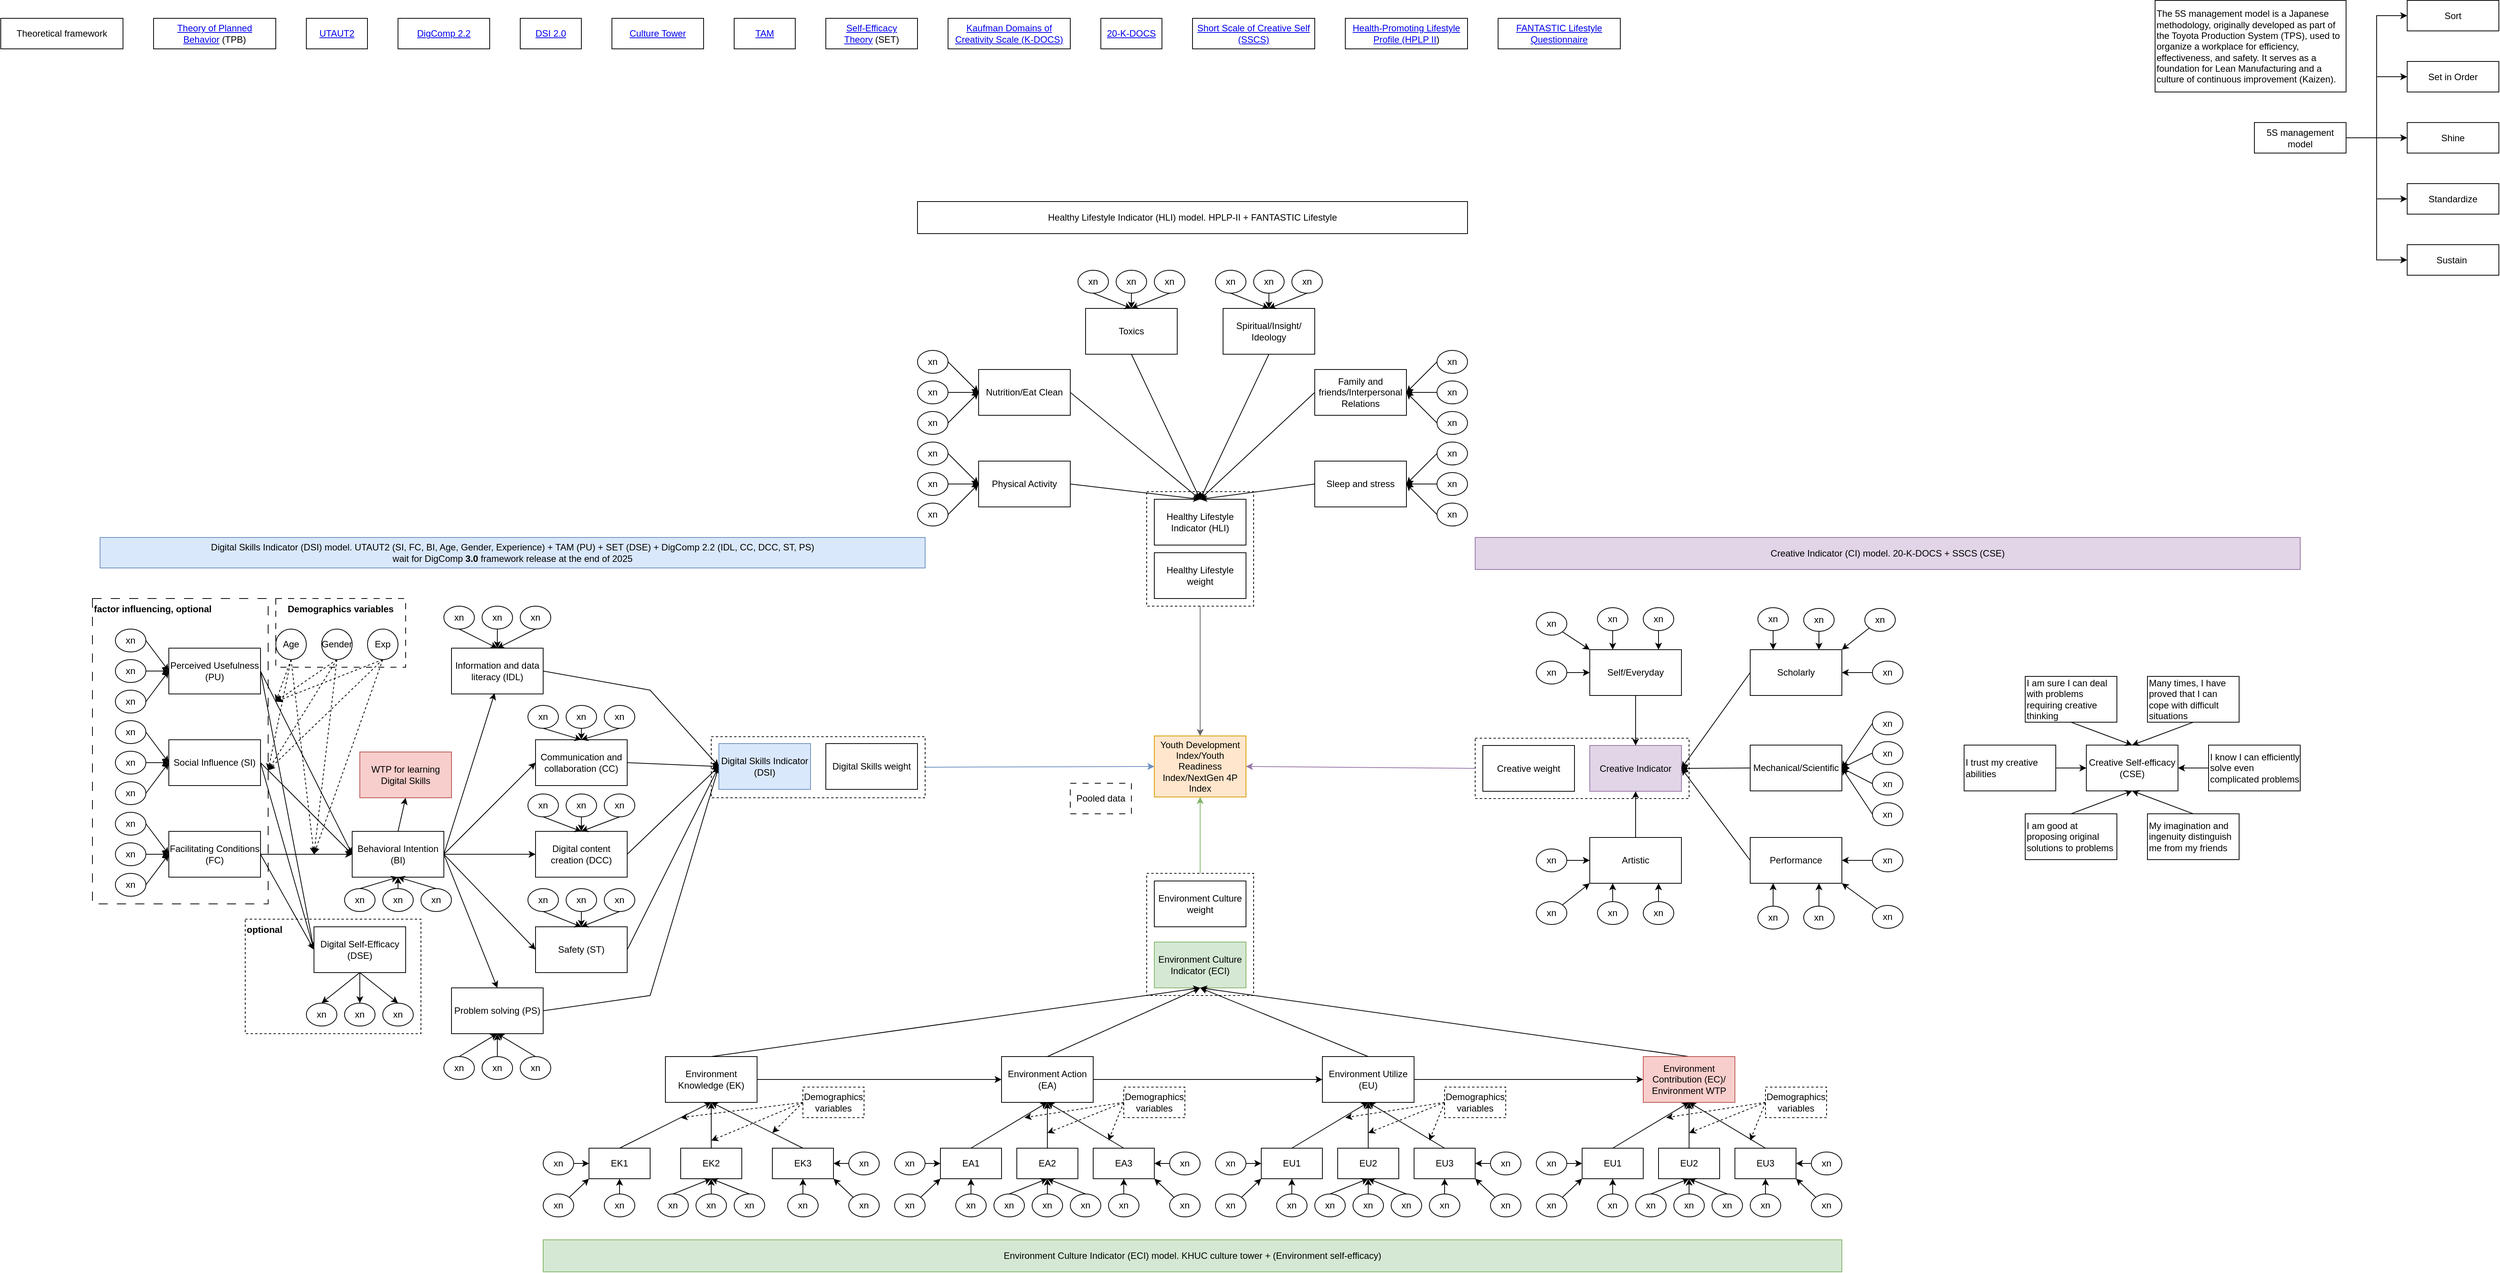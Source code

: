 <mxfile version="28.2.7">
  <diagram name="Page-1" id="uipzM7C1Z6QIqVT_M0VU">
    <mxGraphModel dx="1188" dy="626" grid="1" gridSize="10" guides="1" tooltips="1" connect="1" arrows="1" fold="1" page="1" pageScale="1" pageWidth="3333" pageHeight="1875" math="0" shadow="0">
      <root>
        <mxCell id="0" />
        <mxCell id="1" parent="0" />
        <mxCell id="SNI8MoJUuGJRFXuR0oPV-101" value="" style="rounded=0;whiteSpace=wrap;html=1;fillColor=none;dashed=1;" vertex="1" parent="1">
          <mxGeometry x="1540" y="660" width="140" height="150" as="geometry" />
        </mxCell>
        <mxCell id="SNI8MoJUuGJRFXuR0oPV-26" value="factor influencing, optional" style="rounded=0;whiteSpace=wrap;html=1;fillColor=none;dashed=1;dashPattern=12 12;verticalAlign=top;fontStyle=1;align=left;" vertex="1" parent="1">
          <mxGeometry x="160" y="800" width="230" height="400" as="geometry" />
        </mxCell>
        <mxCell id="naN7DAV6BuH__tkbcKJ9-105" value="" style="rounded=0;whiteSpace=wrap;html=1;fillColor=none;dashed=1;" parent="1" vertex="1">
          <mxGeometry x="1970" y="983" width="280" height="79" as="geometry" />
        </mxCell>
        <mxCell id="WrVXneuRbyzUBc2z9xAi-4" value="" style="rounded=0;whiteSpace=wrap;html=1;fillColor=none;dashed=1;" parent="1" vertex="1">
          <mxGeometry x="1540" y="1160" width="140" height="160" as="geometry" />
        </mxCell>
        <mxCell id="JraFAlGc5kjI8LkrbG-8-88" value="" style="rounded=0;whiteSpace=wrap;html=1;fillColor=none;dashed=1;" parent="1" vertex="1">
          <mxGeometry x="970" y="981" width="280" height="80" as="geometry" />
        </mxCell>
        <mxCell id="VJUpxQQ3Kgo22wYn7tkb-48" value="Digital Skills Indicator (DSI) model. UTAUT2 (SI, FC, BI, Age, Gender, Experience) + TAM (PU) + SET (DSE) + DigComp 2.2 (IDL, CC, DCC, ST, PS)&lt;div&gt;wait for&amp;nbsp;DigComp &lt;b&gt;3.0 &lt;/b&gt;framework release at the end of 2025&lt;/div&gt;" style="rounded=0;whiteSpace=wrap;html=1;fillColor=#dae8fc;strokeColor=#6c8ebf;" parent="1" vertex="1">
          <mxGeometry x="170" y="720" width="1080" height="40" as="geometry" />
        </mxCell>
        <mxCell id="JraFAlGc5kjI8LkrbG-8-7" value="&lt;a href=&quot;https://dx.doi.org/10.276/897803&quot;&gt;DSI 2.0&lt;/a&gt;" style="rounded=0;whiteSpace=wrap;html=1;" parent="1" vertex="1">
          <mxGeometry x="720" y="40" width="80" height="40" as="geometry" />
        </mxCell>
        <mxCell id="JraFAlGc5kjI8LkrbG-8-8" value="&lt;a href=&quot;https://dx.doi.org/10.276/115376&quot;&gt;DigComp 2.2&lt;/a&gt;" style="rounded=0;whiteSpace=wrap;html=1;" parent="1" vertex="1">
          <mxGeometry x="560" y="40" width="120" height="40" as="geometry" />
        </mxCell>
        <mxCell id="JraFAlGc5kjI8LkrbG-8-137" style="rounded=0;orthogonalLoop=1;jettySize=auto;html=1;exitX=1;exitY=0.5;exitDx=0;exitDy=0;entryX=0;entryY=0.5;entryDx=0;entryDy=0;" parent="1" source="JraFAlGc5kjI8LkrbG-8-9" target="JraFAlGc5kjI8LkrbG-8-14" edge="1">
          <mxGeometry relative="1" as="geometry">
            <Array as="points">
              <mxPoint x="890" y="920" />
            </Array>
          </mxGeometry>
        </mxCell>
        <mxCell id="JraFAlGc5kjI8LkrbG-8-9" value="Information and data literacy (IDL)" style="rounded=0;whiteSpace=wrap;html=1;" parent="1" vertex="1">
          <mxGeometry x="630" y="865" width="120" height="60" as="geometry" />
        </mxCell>
        <mxCell id="JraFAlGc5kjI8LkrbG-8-138" style="rounded=0;orthogonalLoop=1;jettySize=auto;html=1;exitX=1;exitY=0.5;exitDx=0;exitDy=0;entryX=0;entryY=0.5;entryDx=0;entryDy=0;" parent="1" source="JraFAlGc5kjI8LkrbG-8-10" target="JraFAlGc5kjI8LkrbG-8-14" edge="1">
          <mxGeometry relative="1" as="geometry" />
        </mxCell>
        <mxCell id="JraFAlGc5kjI8LkrbG-8-10" value="Communication and collaboration (CC)" style="rounded=0;whiteSpace=wrap;html=1;" parent="1" vertex="1">
          <mxGeometry x="740" y="985" width="120" height="60" as="geometry" />
        </mxCell>
        <mxCell id="JraFAlGc5kjI8LkrbG-8-94" style="rounded=0;orthogonalLoop=1;jettySize=auto;html=1;exitX=1;exitY=0.5;exitDx=0;exitDy=0;entryX=0;entryY=0.5;entryDx=0;entryDy=0;" parent="1" source="JraFAlGc5kjI8LkrbG-8-11" target="JraFAlGc5kjI8LkrbG-8-14" edge="1">
          <mxGeometry relative="1" as="geometry" />
        </mxCell>
        <mxCell id="JraFAlGc5kjI8LkrbG-8-11" value="Digital content creation (DCC)" style="rounded=0;whiteSpace=wrap;html=1;" parent="1" vertex="1">
          <mxGeometry x="740" y="1105" width="120" height="60" as="geometry" />
        </mxCell>
        <mxCell id="JraFAlGc5kjI8LkrbG-8-139" style="rounded=0;orthogonalLoop=1;jettySize=auto;html=1;exitX=1;exitY=0.5;exitDx=0;exitDy=0;entryX=0;entryY=0.5;entryDx=0;entryDy=0;" parent="1" source="JraFAlGc5kjI8LkrbG-8-12" target="JraFAlGc5kjI8LkrbG-8-14" edge="1">
          <mxGeometry relative="1" as="geometry" />
        </mxCell>
        <mxCell id="JraFAlGc5kjI8LkrbG-8-12" value="Safety (ST)" style="rounded=0;whiteSpace=wrap;html=1;" parent="1" vertex="1">
          <mxGeometry x="740" y="1230" width="120" height="60" as="geometry" />
        </mxCell>
        <mxCell id="JraFAlGc5kjI8LkrbG-8-140" style="rounded=0;orthogonalLoop=1;jettySize=auto;html=1;exitX=1;exitY=0.5;exitDx=0;exitDy=0;entryX=0;entryY=0.5;entryDx=0;entryDy=0;" parent="1" source="JraFAlGc5kjI8LkrbG-8-13" target="JraFAlGc5kjI8LkrbG-8-14" edge="1">
          <mxGeometry relative="1" as="geometry">
            <Array as="points">
              <mxPoint x="890" y="1320" />
            </Array>
          </mxGeometry>
        </mxCell>
        <mxCell id="JraFAlGc5kjI8LkrbG-8-13" value="Problem solving (PS)" style="rounded=0;whiteSpace=wrap;html=1;" parent="1" vertex="1">
          <mxGeometry x="630" y="1310" width="120" height="60" as="geometry" />
        </mxCell>
        <mxCell id="JraFAlGc5kjI8LkrbG-8-14" value="Digital Skills Indicator (DSI)" style="rounded=0;whiteSpace=wrap;html=1;fillColor=#dae8fc;strokeColor=#6c8ebf;" parent="1" vertex="1">
          <mxGeometry x="980" y="990" width="120" height="60" as="geometry" />
        </mxCell>
        <mxCell id="JraFAlGc5kjI8LkrbG-8-19" value="Theoretical framework" style="rounded=0;whiteSpace=wrap;html=1;" parent="1" vertex="1">
          <mxGeometry x="40" y="40" width="160" height="40" as="geometry" />
        </mxCell>
        <mxCell id="JraFAlGc5kjI8LkrbG-8-20" value="&lt;a href=&quot;https://cdn.serc.carleton.edu/images/ASCN/change_theories/collection/figure_1._theory_planned_behavior_model_adapted_from_ajzen_2005..webp&quot;&gt;Theory of Planned Behavior&lt;/a&gt;&amp;nbsp;(TPB)" style="rounded=0;whiteSpace=wrap;html=1;" parent="1" vertex="1">
          <mxGeometry x="240" y="40" width="160" height="40" as="geometry" />
        </mxCell>
        <mxCell id="JraFAlGc5kjI8LkrbG-8-22" value="&lt;a href=&quot;https://www.researchgate.net/profile/Andreea-Molnar/publication/261705281/figure/fig2/AS:296846040813569@1447785019231/UTAUT2-Venkatesh-et-al-2012_W640.jpg&quot;&gt;UTAUT2&lt;/a&gt;" style="rounded=0;whiteSpace=wrap;html=1;" parent="1" vertex="1">
          <mxGeometry x="440" y="40" width="80" height="40" as="geometry" />
        </mxCell>
        <mxCell id="JraFAlGc5kjI8LkrbG-8-37" value="Environment Culture Indicator (ECI)" style="rounded=0;whiteSpace=wrap;html=1;fillColor=#d5e8d4;strokeColor=#82b366;" parent="1" vertex="1">
          <mxGeometry x="1550" y="1250" width="120" height="60" as="geometry" />
        </mxCell>
        <mxCell id="JraFAlGc5kjI8LkrbG-8-46" value="Creative Indicator" style="rounded=0;whiteSpace=wrap;html=1;fillColor=#e1d5e7;strokeColor=#9673a6;" parent="1" vertex="1">
          <mxGeometry x="2120" y="992.5" width="120" height="60" as="geometry" />
        </mxCell>
        <mxCell id="JraFAlGc5kjI8LkrbG-8-68" value="Healthy Lifestyle Indicator (HLI)" style="rounded=0;whiteSpace=wrap;html=1;" parent="1" vertex="1">
          <mxGeometry x="1550" y="670" width="120" height="60" as="geometry" />
        </mxCell>
        <mxCell id="JraFAlGc5kjI8LkrbG-8-69" value="&lt;div&gt;Youth Development Index/&lt;span style=&quot;background-color: transparent; color: light-dark(rgb(0, 0, 0), rgb(255, 255, 255));&quot;&gt;Youth Readiness Index/&lt;/span&gt;&lt;span style=&quot;background-color: transparent; color: light-dark(rgb(0, 0, 0), rgb(255, 255, 255));&quot;&gt;NextGen 4P Index&lt;/span&gt;&lt;/div&gt;" style="rounded=0;whiteSpace=wrap;html=1;fillColor=#ffe6cc;strokeColor=#d79b00;" parent="1" vertex="1">
          <mxGeometry x="1550" y="980" width="120" height="80" as="geometry" />
        </mxCell>
        <mxCell id="JraFAlGc5kjI8LkrbG-8-83" value="&lt;a href=&quot;https://media.springernature.com/full/springer-static/image/art%3A10.101%2Fs43621-024-00350-y/MediaObjects/43621_2024_350_Fig2_HTML.png&quot;&gt;Culture Tower&lt;/a&gt;" style="rounded=0;whiteSpace=wrap;html=1;" parent="1" vertex="1">
          <mxGeometry x="840" y="40" width="120" height="40" as="geometry" />
        </mxCell>
        <mxCell id="JraFAlGc5kjI8LkrbG-8-86" value="Digital Skills weight" style="rounded=0;whiteSpace=wrap;html=1;" parent="1" vertex="1">
          <mxGeometry x="1120" y="990" width="120" height="60" as="geometry" />
        </mxCell>
        <mxCell id="JraFAlGc5kjI8LkrbG-8-89" style="rounded=0;orthogonalLoop=1;jettySize=auto;html=1;exitX=1;exitY=0.5;exitDx=0;exitDy=0;entryX=0;entryY=0.5;entryDx=0;entryDy=0;fillColor=#dae8fc;strokeColor=#6c8ebf;" parent="1" source="JraFAlGc5kjI8LkrbG-8-88" target="JraFAlGc5kjI8LkrbG-8-69" edge="1">
          <mxGeometry relative="1" as="geometry" />
        </mxCell>
        <mxCell id="JraFAlGc5kjI8LkrbG-8-132" style="rounded=0;orthogonalLoop=1;jettySize=auto;html=1;exitX=1;exitY=0.5;exitDx=0;exitDy=0;entryX=0;entryY=0.5;entryDx=0;entryDy=0;" parent="1" source="JraFAlGc5kjI8LkrbG-8-127" target="JraFAlGc5kjI8LkrbG-8-130" edge="1">
          <mxGeometry relative="1" as="geometry" />
        </mxCell>
        <mxCell id="WrVXneuRbyzUBc2z9xAi-40" style="rounded=0;orthogonalLoop=1;jettySize=auto;html=1;exitX=1;exitY=0.5;exitDx=0;exitDy=0;entryX=0;entryY=0.5;entryDx=0;entryDy=0;" parent="1" source="JraFAlGc5kjI8LkrbG-8-127" target="WrVXneuRbyzUBc2z9xAi-28" edge="1">
          <mxGeometry relative="1" as="geometry" />
        </mxCell>
        <mxCell id="JraFAlGc5kjI8LkrbG-8-127" value="Social Influence (SI)" style="rounded=0;whiteSpace=wrap;html=1;" parent="1" vertex="1">
          <mxGeometry x="260" y="985" width="120" height="60" as="geometry" />
        </mxCell>
        <mxCell id="JraFAlGc5kjI8LkrbG-8-134" style="rounded=0;orthogonalLoop=1;jettySize=auto;html=1;exitX=1;exitY=0.5;exitDx=0;exitDy=0;entryX=0;entryY=0.5;entryDx=0;entryDy=0;" parent="1" source="JraFAlGc5kjI8LkrbG-8-128" target="JraFAlGc5kjI8LkrbG-8-130" edge="1">
          <mxGeometry relative="1" as="geometry" />
        </mxCell>
        <mxCell id="WrVXneuRbyzUBc2z9xAi-39" style="rounded=0;orthogonalLoop=1;jettySize=auto;html=1;exitX=1;exitY=0.5;exitDx=0;exitDy=0;entryX=0;entryY=0.5;entryDx=0;entryDy=0;" parent="1" source="JraFAlGc5kjI8LkrbG-8-128" target="WrVXneuRbyzUBc2z9xAi-28" edge="1">
          <mxGeometry relative="1" as="geometry" />
        </mxCell>
        <mxCell id="JraFAlGc5kjI8LkrbG-8-128" value="Perceived Usefulness (PU)" style="rounded=0;whiteSpace=wrap;html=1;" parent="1" vertex="1">
          <mxGeometry x="260" y="865" width="120" height="60" as="geometry" />
        </mxCell>
        <mxCell id="JraFAlGc5kjI8LkrbG-8-133" style="rounded=0;orthogonalLoop=1;jettySize=auto;html=1;exitX=1;exitY=0.5;exitDx=0;exitDy=0;entryX=0;entryY=0.5;entryDx=0;entryDy=0;" parent="1" source="JraFAlGc5kjI8LkrbG-8-129" target="JraFAlGc5kjI8LkrbG-8-130" edge="1">
          <mxGeometry relative="1" as="geometry" />
        </mxCell>
        <mxCell id="WrVXneuRbyzUBc2z9xAi-41" style="rounded=0;orthogonalLoop=1;jettySize=auto;html=1;exitX=1;exitY=0.5;exitDx=0;exitDy=0;entryX=0;entryY=0.5;entryDx=0;entryDy=0;" parent="1" source="JraFAlGc5kjI8LkrbG-8-129" target="WrVXneuRbyzUBc2z9xAi-28" edge="1">
          <mxGeometry relative="1" as="geometry" />
        </mxCell>
        <mxCell id="JraFAlGc5kjI8LkrbG-8-129" value="Facilitating Conditions (FC)" style="rounded=0;whiteSpace=wrap;html=1;" parent="1" vertex="1">
          <mxGeometry x="260" y="1105" width="120" height="60" as="geometry" />
        </mxCell>
        <mxCell id="JraFAlGc5kjI8LkrbG-8-141" style="rounded=0;orthogonalLoop=1;jettySize=auto;html=1;exitX=1;exitY=0.5;exitDx=0;exitDy=0;entryX=0.471;entryY=0.983;entryDx=0;entryDy=0;entryPerimeter=0;" parent="1" source="JraFAlGc5kjI8LkrbG-8-130" target="JraFAlGc5kjI8LkrbG-8-9" edge="1">
          <mxGeometry relative="1" as="geometry" />
        </mxCell>
        <mxCell id="JraFAlGc5kjI8LkrbG-8-142" style="rounded=0;orthogonalLoop=1;jettySize=auto;html=1;exitX=1;exitY=0.5;exitDx=0;exitDy=0;entryX=0;entryY=0.5;entryDx=0;entryDy=0;" parent="1" source="JraFAlGc5kjI8LkrbG-8-130" target="JraFAlGc5kjI8LkrbG-8-10" edge="1">
          <mxGeometry relative="1" as="geometry" />
        </mxCell>
        <mxCell id="JraFAlGc5kjI8LkrbG-8-143" style="rounded=0;orthogonalLoop=1;jettySize=auto;html=1;exitX=1;exitY=0.5;exitDx=0;exitDy=0;entryX=0;entryY=0.5;entryDx=0;entryDy=0;" parent="1" source="JraFAlGc5kjI8LkrbG-8-130" target="JraFAlGc5kjI8LkrbG-8-11" edge="1">
          <mxGeometry relative="1" as="geometry" />
        </mxCell>
        <mxCell id="JraFAlGc5kjI8LkrbG-8-144" style="rounded=0;orthogonalLoop=1;jettySize=auto;html=1;exitX=1;exitY=0.5;exitDx=0;exitDy=0;entryX=0;entryY=0.5;entryDx=0;entryDy=0;" parent="1" source="JraFAlGc5kjI8LkrbG-8-130" target="JraFAlGc5kjI8LkrbG-8-12" edge="1">
          <mxGeometry relative="1" as="geometry" />
        </mxCell>
        <mxCell id="JraFAlGc5kjI8LkrbG-8-145" style="rounded=0;orthogonalLoop=1;jettySize=auto;html=1;exitX=1;exitY=0.5;exitDx=0;exitDy=0;entryX=0.5;entryY=0;entryDx=0;entryDy=0;" parent="1" source="JraFAlGc5kjI8LkrbG-8-130" target="JraFAlGc5kjI8LkrbG-8-13" edge="1">
          <mxGeometry relative="1" as="geometry" />
        </mxCell>
        <mxCell id="naN7DAV6BuH__tkbcKJ9-104" style="rounded=0;orthogonalLoop=1;jettySize=auto;html=1;exitX=0.5;exitY=0;exitDx=0;exitDy=0;entryX=0.5;entryY=1;entryDx=0;entryDy=0;" parent="1" source="JraFAlGc5kjI8LkrbG-8-130" target="naN7DAV6BuH__tkbcKJ9-103" edge="1">
          <mxGeometry relative="1" as="geometry" />
        </mxCell>
        <mxCell id="JraFAlGc5kjI8LkrbG-8-130" value="Behavioral Intention (BI)" style="rounded=0;whiteSpace=wrap;html=1;" parent="1" vertex="1">
          <mxGeometry x="500" y="1105" width="120" height="60" as="geometry" />
        </mxCell>
        <UserObject label="&lt;a href=&quot;https://upload.wikimedia.org/wikipedia/commons/6/67/Technology_Acceptance_Model.png&quot;&gt;TAM&lt;/a&gt;" linkTarget="_blank" id="WrVXneuRbyzUBc2z9xAi-1">
          <mxCell style="rounded=0;whiteSpace=wrap;html=1;" parent="1" vertex="1">
            <mxGeometry x="1000" y="40" width="80" height="40" as="geometry" />
          </mxCell>
        </UserObject>
        <mxCell id="WrVXneuRbyzUBc2z9xAi-2" value="Environment Culture weight" style="rounded=0;whiteSpace=wrap;html=1;" parent="1" vertex="1">
          <mxGeometry x="1550" y="1170" width="120" height="60" as="geometry" />
        </mxCell>
        <mxCell id="WrVXneuRbyzUBc2z9xAi-5" style="rounded=0;orthogonalLoop=1;jettySize=auto;html=1;exitX=0.5;exitY=0;exitDx=0;exitDy=0;entryX=0.5;entryY=1;entryDx=0;entryDy=0;fillColor=#d5e8d4;strokeColor=#82b366;" parent="1" source="WrVXneuRbyzUBc2z9xAi-4" target="JraFAlGc5kjI8LkrbG-8-69" edge="1">
          <mxGeometry relative="1" as="geometry" />
        </mxCell>
        <mxCell id="WrVXneuRbyzUBc2z9xAi-11" style="rounded=0;orthogonalLoop=1;jettySize=auto;html=1;exitX=0.5;exitY=0;exitDx=0;exitDy=0;entryX=0.5;entryY=1;entryDx=0;entryDy=0;" parent="1" source="WrVXneuRbyzUBc2z9xAi-6" target="JraFAlGc5kjI8LkrbG-8-37" edge="1">
          <mxGeometry relative="1" as="geometry" />
        </mxCell>
        <mxCell id="naN7DAV6BuH__tkbcKJ9-25" style="rounded=0;orthogonalLoop=1;jettySize=auto;html=1;exitX=1;exitY=0.5;exitDx=0;exitDy=0;entryX=0;entryY=0.5;entryDx=0;entryDy=0;" parent="1" source="WrVXneuRbyzUBc2z9xAi-6" target="WrVXneuRbyzUBc2z9xAi-7" edge="1">
          <mxGeometry relative="1" as="geometry" />
        </mxCell>
        <mxCell id="WrVXneuRbyzUBc2z9xAi-6" value="Environment Knowledge (EK)" style="rounded=0;whiteSpace=wrap;html=1;strokeColor=default;" parent="1" vertex="1">
          <mxGeometry x="910" y="1400" width="120" height="60" as="geometry" />
        </mxCell>
        <mxCell id="WrVXneuRbyzUBc2z9xAi-12" style="rounded=0;orthogonalLoop=1;jettySize=auto;html=1;exitX=0.5;exitY=0;exitDx=0;exitDy=0;entryX=0.5;entryY=1;entryDx=0;entryDy=0;" parent="1" source="WrVXneuRbyzUBc2z9xAi-7" target="JraFAlGc5kjI8LkrbG-8-37" edge="1">
          <mxGeometry relative="1" as="geometry" />
        </mxCell>
        <mxCell id="naN7DAV6BuH__tkbcKJ9-26" style="rounded=0;orthogonalLoop=1;jettySize=auto;html=1;exitX=1;exitY=0.5;exitDx=0;exitDy=0;entryX=0;entryY=0.5;entryDx=0;entryDy=0;" parent="1" source="WrVXneuRbyzUBc2z9xAi-7" target="WrVXneuRbyzUBc2z9xAi-8" edge="1">
          <mxGeometry relative="1" as="geometry" />
        </mxCell>
        <mxCell id="WrVXneuRbyzUBc2z9xAi-7" value="Environment Action (EA)" style="rounded=0;whiteSpace=wrap;html=1;" parent="1" vertex="1">
          <mxGeometry x="1350" y="1400" width="120" height="60" as="geometry" />
        </mxCell>
        <mxCell id="WrVXneuRbyzUBc2z9xAi-13" style="rounded=0;orthogonalLoop=1;jettySize=auto;html=1;exitX=0.5;exitY=0;exitDx=0;exitDy=0;entryX=0.5;entryY=1;entryDx=0;entryDy=0;" parent="1" source="WrVXneuRbyzUBc2z9xAi-8" target="JraFAlGc5kjI8LkrbG-8-37" edge="1">
          <mxGeometry relative="1" as="geometry" />
        </mxCell>
        <mxCell id="naN7DAV6BuH__tkbcKJ9-27" style="rounded=0;orthogonalLoop=1;jettySize=auto;html=1;exitX=1;exitY=0.5;exitDx=0;exitDy=0;entryX=0;entryY=0.5;entryDx=0;entryDy=0;" parent="1" source="WrVXneuRbyzUBc2z9xAi-8" target="WrVXneuRbyzUBc2z9xAi-9" edge="1">
          <mxGeometry relative="1" as="geometry" />
        </mxCell>
        <mxCell id="WrVXneuRbyzUBc2z9xAi-8" value="Environment Utilize (EU)" style="rounded=0;whiteSpace=wrap;html=1;" parent="1" vertex="1">
          <mxGeometry x="1770" y="1400" width="120" height="60" as="geometry" />
        </mxCell>
        <mxCell id="WrVXneuRbyzUBc2z9xAi-14" style="rounded=0;orthogonalLoop=1;jettySize=auto;html=1;exitX=0.5;exitY=0;exitDx=0;exitDy=0;entryX=0.5;entryY=1;entryDx=0;entryDy=0;" parent="1" source="WrVXneuRbyzUBc2z9xAi-9" target="JraFAlGc5kjI8LkrbG-8-37" edge="1">
          <mxGeometry relative="1" as="geometry" />
        </mxCell>
        <mxCell id="WrVXneuRbyzUBc2z9xAi-9" value="Environment Contribution (EC)/ Environment WTP" style="rounded=0;whiteSpace=wrap;html=1;fillColor=#f8cecc;strokeColor=#b85450;" parent="1" vertex="1">
          <mxGeometry x="2190" y="1400" width="120" height="60" as="geometry" />
        </mxCell>
        <mxCell id="WrVXneuRbyzUBc2z9xAi-18" style="rounded=0;orthogonalLoop=1;jettySize=auto;html=1;exitX=1;exitY=0.5;exitDx=0;exitDy=0;entryX=0;entryY=0.5;entryDx=0;entryDy=0;" parent="1" source="WrVXneuRbyzUBc2z9xAi-15" target="JraFAlGc5kjI8LkrbG-8-128" edge="1">
          <mxGeometry relative="1" as="geometry" />
        </mxCell>
        <mxCell id="WrVXneuRbyzUBc2z9xAi-15" value="xn" style="ellipse;whiteSpace=wrap;html=1;" parent="1" vertex="1">
          <mxGeometry x="190" y="840" width="40" height="30" as="geometry" />
        </mxCell>
        <mxCell id="WrVXneuRbyzUBc2z9xAi-19" style="rounded=0;orthogonalLoop=1;jettySize=auto;html=1;exitX=1;exitY=0.5;exitDx=0;exitDy=0;entryX=0;entryY=0.5;entryDx=0;entryDy=0;" parent="1" source="WrVXneuRbyzUBc2z9xAi-16" target="JraFAlGc5kjI8LkrbG-8-128" edge="1">
          <mxGeometry relative="1" as="geometry" />
        </mxCell>
        <mxCell id="WrVXneuRbyzUBc2z9xAi-16" value="xn" style="ellipse;whiteSpace=wrap;html=1;" parent="1" vertex="1">
          <mxGeometry x="190" y="880" width="40" height="30" as="geometry" />
        </mxCell>
        <mxCell id="WrVXneuRbyzUBc2z9xAi-20" style="rounded=0;orthogonalLoop=1;jettySize=auto;html=1;exitX=1;exitY=0.5;exitDx=0;exitDy=0;entryX=0;entryY=0.5;entryDx=0;entryDy=0;" parent="1" source="WrVXneuRbyzUBc2z9xAi-17" target="JraFAlGc5kjI8LkrbG-8-128" edge="1">
          <mxGeometry relative="1" as="geometry" />
        </mxCell>
        <mxCell id="WrVXneuRbyzUBc2z9xAi-17" value="xn" style="ellipse;whiteSpace=wrap;html=1;" parent="1" vertex="1">
          <mxGeometry x="190" y="920" width="40" height="30" as="geometry" />
        </mxCell>
        <mxCell id="WrVXneuRbyzUBc2z9xAi-24" style="rounded=0;orthogonalLoop=1;jettySize=auto;html=1;exitX=1;exitY=0.5;exitDx=0;exitDy=0;entryX=0;entryY=0.5;entryDx=0;entryDy=0;" parent="1" source="WrVXneuRbyzUBc2z9xAi-21" target="JraFAlGc5kjI8LkrbG-8-127" edge="1">
          <mxGeometry relative="1" as="geometry" />
        </mxCell>
        <mxCell id="WrVXneuRbyzUBc2z9xAi-21" value="xn" style="ellipse;whiteSpace=wrap;html=1;" parent="1" vertex="1">
          <mxGeometry x="190" y="960" width="40" height="30" as="geometry" />
        </mxCell>
        <mxCell id="WrVXneuRbyzUBc2z9xAi-26" style="rounded=0;orthogonalLoop=1;jettySize=auto;html=1;exitX=1;exitY=0.5;exitDx=0;exitDy=0;entryX=0;entryY=0.5;entryDx=0;entryDy=0;" parent="1" source="WrVXneuRbyzUBc2z9xAi-22" target="JraFAlGc5kjI8LkrbG-8-127" edge="1">
          <mxGeometry relative="1" as="geometry" />
        </mxCell>
        <mxCell id="WrVXneuRbyzUBc2z9xAi-22" value="xn" style="ellipse;whiteSpace=wrap;html=1;" parent="1" vertex="1">
          <mxGeometry x="190" y="1000" width="40" height="30" as="geometry" />
        </mxCell>
        <mxCell id="WrVXneuRbyzUBc2z9xAi-27" style="rounded=0;orthogonalLoop=1;jettySize=auto;html=1;exitX=1;exitY=0.5;exitDx=0;exitDy=0;entryX=0;entryY=0.5;entryDx=0;entryDy=0;" parent="1" source="WrVXneuRbyzUBc2z9xAi-23" target="JraFAlGc5kjI8LkrbG-8-127" edge="1">
          <mxGeometry relative="1" as="geometry" />
        </mxCell>
        <mxCell id="WrVXneuRbyzUBc2z9xAi-23" value="xn" style="ellipse;whiteSpace=wrap;html=1;" parent="1" vertex="1">
          <mxGeometry x="190" y="1040" width="40" height="30" as="geometry" />
        </mxCell>
        <mxCell id="WrVXneuRbyzUBc2z9xAi-67" style="rounded=0;orthogonalLoop=1;jettySize=auto;html=1;exitX=0.5;exitY=1;exitDx=0;exitDy=0;entryX=0.5;entryY=0;entryDx=0;entryDy=0;" parent="1" source="WrVXneuRbyzUBc2z9xAi-28" target="WrVXneuRbyzUBc2z9xAi-59" edge="1">
          <mxGeometry relative="1" as="geometry" />
        </mxCell>
        <mxCell id="WrVXneuRbyzUBc2z9xAi-68" style="rounded=0;orthogonalLoop=1;jettySize=auto;html=1;exitX=0.5;exitY=1;exitDx=0;exitDy=0;" parent="1" source="WrVXneuRbyzUBc2z9xAi-28" target="WrVXneuRbyzUBc2z9xAi-60" edge="1">
          <mxGeometry relative="1" as="geometry" />
        </mxCell>
        <mxCell id="WrVXneuRbyzUBc2z9xAi-69" style="rounded=0;orthogonalLoop=1;jettySize=auto;html=1;exitX=0.5;exitY=1;exitDx=0;exitDy=0;entryX=0.5;entryY=0;entryDx=0;entryDy=0;" parent="1" source="WrVXneuRbyzUBc2z9xAi-28" target="WrVXneuRbyzUBc2z9xAi-61" edge="1">
          <mxGeometry relative="1" as="geometry" />
        </mxCell>
        <mxCell id="WrVXneuRbyzUBc2z9xAi-28" value="Digital Self-Efficacy (DSE)" style="rounded=0;whiteSpace=wrap;html=1;" parent="1" vertex="1">
          <mxGeometry x="450" y="1230" width="120" height="60" as="geometry" />
        </mxCell>
        <mxCell id="WrVXneuRbyzUBc2z9xAi-36" style="rounded=0;orthogonalLoop=1;jettySize=auto;html=1;exitX=1;exitY=0.5;exitDx=0;exitDy=0;entryX=0;entryY=0.5;entryDx=0;entryDy=0;" parent="1" source="WrVXneuRbyzUBc2z9xAi-29" target="JraFAlGc5kjI8LkrbG-8-129" edge="1">
          <mxGeometry relative="1" as="geometry" />
        </mxCell>
        <mxCell id="WrVXneuRbyzUBc2z9xAi-29" value="xn" style="ellipse;whiteSpace=wrap;html=1;" parent="1" vertex="1">
          <mxGeometry x="190" y="1080" width="40" height="30" as="geometry" />
        </mxCell>
        <mxCell id="WrVXneuRbyzUBc2z9xAi-37" style="rounded=0;orthogonalLoop=1;jettySize=auto;html=1;exitX=1;exitY=0.5;exitDx=0;exitDy=0;entryX=0;entryY=0.5;entryDx=0;entryDy=0;" parent="1" source="WrVXneuRbyzUBc2z9xAi-30" target="JraFAlGc5kjI8LkrbG-8-129" edge="1">
          <mxGeometry relative="1" as="geometry" />
        </mxCell>
        <mxCell id="WrVXneuRbyzUBc2z9xAi-30" value="xn" style="ellipse;whiteSpace=wrap;html=1;" parent="1" vertex="1">
          <mxGeometry x="190" y="1120" width="40" height="30" as="geometry" />
        </mxCell>
        <mxCell id="WrVXneuRbyzUBc2z9xAi-38" style="rounded=0;orthogonalLoop=1;jettySize=auto;html=1;exitX=1;exitY=0.5;exitDx=0;exitDy=0;entryX=0;entryY=0.5;entryDx=0;entryDy=0;" parent="1" source="WrVXneuRbyzUBc2z9xAi-31" target="JraFAlGc5kjI8LkrbG-8-129" edge="1">
          <mxGeometry relative="1" as="geometry" />
        </mxCell>
        <mxCell id="WrVXneuRbyzUBc2z9xAi-31" value="xn" style="ellipse;whiteSpace=wrap;html=1;" parent="1" vertex="1">
          <mxGeometry x="190" y="1160" width="40" height="30" as="geometry" />
        </mxCell>
        <mxCell id="WrVXneuRbyzUBc2z9xAi-42" style="rounded=0;orthogonalLoop=1;jettySize=auto;html=1;exitX=0.5;exitY=1;exitDx=0;exitDy=0;dashed=1;" parent="1" source="WrVXneuRbyzUBc2z9xAi-32" edge="1">
          <mxGeometry relative="1" as="geometry">
            <mxPoint x="400" y="935" as="targetPoint" />
          </mxGeometry>
        </mxCell>
        <mxCell id="WrVXneuRbyzUBc2z9xAi-46" style="rounded=0;orthogonalLoop=1;jettySize=auto;html=1;exitX=0.5;exitY=1;exitDx=0;exitDy=0;dashed=1;" parent="1" source="WrVXneuRbyzUBc2z9xAi-32" edge="1">
          <mxGeometry relative="1" as="geometry">
            <mxPoint x="390" y="1025" as="targetPoint" />
          </mxGeometry>
        </mxCell>
        <mxCell id="WrVXneuRbyzUBc2z9xAi-49" style="rounded=0;orthogonalLoop=1;jettySize=auto;html=1;exitX=0.5;exitY=1;exitDx=0;exitDy=0;dashed=1;" parent="1" source="WrVXneuRbyzUBc2z9xAi-32" edge="1">
          <mxGeometry relative="1" as="geometry">
            <mxPoint x="450" y="1135" as="targetPoint" />
          </mxGeometry>
        </mxCell>
        <mxCell id="WrVXneuRbyzUBc2z9xAi-32" value="Age" style="ellipse;whiteSpace=wrap;html=1;" parent="1" vertex="1">
          <mxGeometry x="400" y="840" width="40" height="40" as="geometry" />
        </mxCell>
        <mxCell id="WrVXneuRbyzUBc2z9xAi-53" style="rounded=0;orthogonalLoop=1;jettySize=auto;html=1;exitX=0.5;exitY=1;exitDx=0;exitDy=0;dashed=1;" parent="1" source="WrVXneuRbyzUBc2z9xAi-34" edge="1">
          <mxGeometry relative="1" as="geometry">
            <mxPoint x="400" y="935" as="targetPoint" />
          </mxGeometry>
        </mxCell>
        <mxCell id="WrVXneuRbyzUBc2z9xAi-54" style="rounded=0;orthogonalLoop=1;jettySize=auto;html=1;exitX=0.5;exitY=1;exitDx=0;exitDy=0;dashed=1;" parent="1" source="WrVXneuRbyzUBc2z9xAi-34" edge="1">
          <mxGeometry relative="1" as="geometry">
            <mxPoint x="390" y="1025" as="targetPoint" />
          </mxGeometry>
        </mxCell>
        <mxCell id="WrVXneuRbyzUBc2z9xAi-63" style="rounded=0;orthogonalLoop=1;jettySize=auto;html=1;exitX=0.5;exitY=1;exitDx=0;exitDy=0;dashed=1;" parent="1" source="WrVXneuRbyzUBc2z9xAi-34" edge="1">
          <mxGeometry relative="1" as="geometry">
            <mxPoint x="450" y="1135" as="targetPoint" />
          </mxGeometry>
        </mxCell>
        <mxCell id="WrVXneuRbyzUBc2z9xAi-34" value="Exp" style="ellipse;whiteSpace=wrap;html=1;" parent="1" vertex="1">
          <mxGeometry x="520" y="840" width="40" height="40" as="geometry" />
        </mxCell>
        <mxCell id="WrVXneuRbyzUBc2z9xAi-43" style="rounded=0;orthogonalLoop=1;jettySize=auto;html=1;exitX=0.5;exitY=1;exitDx=0;exitDy=0;dashed=1;" parent="1" source="WrVXneuRbyzUBc2z9xAi-35" edge="1">
          <mxGeometry relative="1" as="geometry">
            <mxPoint x="400" y="935" as="targetPoint" />
          </mxGeometry>
        </mxCell>
        <mxCell id="WrVXneuRbyzUBc2z9xAi-47" style="rounded=0;orthogonalLoop=1;jettySize=auto;html=1;exitX=0.5;exitY=1;exitDx=0;exitDy=0;dashed=1;" parent="1" source="WrVXneuRbyzUBc2z9xAi-35" edge="1">
          <mxGeometry relative="1" as="geometry">
            <mxPoint x="390" y="1025" as="targetPoint" />
          </mxGeometry>
        </mxCell>
        <mxCell id="WrVXneuRbyzUBc2z9xAi-50" style="rounded=0;orthogonalLoop=1;jettySize=auto;html=1;exitX=0.5;exitY=1;exitDx=0;exitDy=0;dashed=1;" parent="1" source="WrVXneuRbyzUBc2z9xAi-35" edge="1">
          <mxGeometry relative="1" as="geometry">
            <mxPoint x="450" y="1135" as="targetPoint" />
          </mxGeometry>
        </mxCell>
        <mxCell id="WrVXneuRbyzUBc2z9xAi-35" value="Gender" style="ellipse;whiteSpace=wrap;html=1;" parent="1" vertex="1">
          <mxGeometry x="460" y="840" width="40" height="40" as="geometry" />
        </mxCell>
        <mxCell id="naN7DAV6BuH__tkbcKJ9-100" style="rounded=0;orthogonalLoop=1;jettySize=auto;html=1;exitX=0.5;exitY=0;exitDx=0;exitDy=0;entryX=0.5;entryY=1;entryDx=0;entryDy=0;" parent="1" source="WrVXneuRbyzUBc2z9xAi-56" target="JraFAlGc5kjI8LkrbG-8-130" edge="1">
          <mxGeometry relative="1" as="geometry" />
        </mxCell>
        <mxCell id="WrVXneuRbyzUBc2z9xAi-56" value="xn" style="ellipse;whiteSpace=wrap;html=1;" parent="1" vertex="1">
          <mxGeometry x="490" y="1180" width="40" height="30" as="geometry" />
        </mxCell>
        <mxCell id="naN7DAV6BuH__tkbcKJ9-101" style="rounded=0;orthogonalLoop=1;jettySize=auto;html=1;exitX=0.5;exitY=0;exitDx=0;exitDy=0;entryX=0.5;entryY=1;entryDx=0;entryDy=0;" parent="1" source="WrVXneuRbyzUBc2z9xAi-57" target="JraFAlGc5kjI8LkrbG-8-130" edge="1">
          <mxGeometry relative="1" as="geometry" />
        </mxCell>
        <mxCell id="WrVXneuRbyzUBc2z9xAi-57" value="xn" style="ellipse;whiteSpace=wrap;html=1;" parent="1" vertex="1">
          <mxGeometry x="540" y="1180" width="40" height="30" as="geometry" />
        </mxCell>
        <mxCell id="naN7DAV6BuH__tkbcKJ9-102" style="rounded=0;orthogonalLoop=1;jettySize=auto;html=1;exitX=0.5;exitY=0;exitDx=0;exitDy=0;entryX=0.5;entryY=1;entryDx=0;entryDy=0;" parent="1" source="WrVXneuRbyzUBc2z9xAi-58" target="JraFAlGc5kjI8LkrbG-8-130" edge="1">
          <mxGeometry relative="1" as="geometry" />
        </mxCell>
        <mxCell id="WrVXneuRbyzUBc2z9xAi-58" value="xn" style="ellipse;whiteSpace=wrap;html=1;" parent="1" vertex="1">
          <mxGeometry x="590" y="1180" width="40" height="30" as="geometry" />
        </mxCell>
        <mxCell id="WrVXneuRbyzUBc2z9xAi-59" value="xn" style="ellipse;whiteSpace=wrap;html=1;" parent="1" vertex="1">
          <mxGeometry x="440" y="1330" width="40" height="30" as="geometry" />
        </mxCell>
        <mxCell id="WrVXneuRbyzUBc2z9xAi-60" value="xn" style="ellipse;whiteSpace=wrap;html=1;" parent="1" vertex="1">
          <mxGeometry x="490" y="1330" width="40" height="30" as="geometry" />
        </mxCell>
        <mxCell id="WrVXneuRbyzUBc2z9xAi-61" value="xn" style="ellipse;whiteSpace=wrap;html=1;" parent="1" vertex="1">
          <mxGeometry x="540" y="1330" width="40" height="30" as="geometry" />
        </mxCell>
        <mxCell id="WrVXneuRbyzUBc2z9xAi-73" style="rounded=0;orthogonalLoop=1;jettySize=auto;html=1;exitX=0.5;exitY=1;exitDx=0;exitDy=0;entryX=0.5;entryY=0;entryDx=0;entryDy=0;" parent="1" source="WrVXneuRbyzUBc2z9xAi-70" target="JraFAlGc5kjI8LkrbG-8-9" edge="1">
          <mxGeometry relative="1" as="geometry" />
        </mxCell>
        <mxCell id="WrVXneuRbyzUBc2z9xAi-70" value="xn" style="ellipse;whiteSpace=wrap;html=1;" parent="1" vertex="1">
          <mxGeometry x="620" y="810" width="40" height="30" as="geometry" />
        </mxCell>
        <mxCell id="WrVXneuRbyzUBc2z9xAi-74" style="rounded=0;orthogonalLoop=1;jettySize=auto;html=1;exitX=0.5;exitY=1;exitDx=0;exitDy=0;entryX=0.5;entryY=0;entryDx=0;entryDy=0;" parent="1" source="WrVXneuRbyzUBc2z9xAi-71" target="JraFAlGc5kjI8LkrbG-8-9" edge="1">
          <mxGeometry relative="1" as="geometry" />
        </mxCell>
        <mxCell id="WrVXneuRbyzUBc2z9xAi-71" value="xn" style="ellipse;whiteSpace=wrap;html=1;" parent="1" vertex="1">
          <mxGeometry x="670" y="810" width="40" height="30" as="geometry" />
        </mxCell>
        <mxCell id="WrVXneuRbyzUBc2z9xAi-75" style="rounded=0;orthogonalLoop=1;jettySize=auto;html=1;exitX=0.5;exitY=1;exitDx=0;exitDy=0;entryX=0.5;entryY=0;entryDx=0;entryDy=0;" parent="1" source="WrVXneuRbyzUBc2z9xAi-72" target="JraFAlGc5kjI8LkrbG-8-9" edge="1">
          <mxGeometry relative="1" as="geometry" />
        </mxCell>
        <mxCell id="WrVXneuRbyzUBc2z9xAi-72" value="xn" style="ellipse;whiteSpace=wrap;html=1;" parent="1" vertex="1">
          <mxGeometry x="720" y="810" width="40" height="30" as="geometry" />
        </mxCell>
        <mxCell id="SB87xNjmSi2wmei-VaDg-3" style="rounded=0;orthogonalLoop=1;jettySize=auto;html=1;exitX=0.5;exitY=1;exitDx=0;exitDy=0;entryX=0.5;entryY=0;entryDx=0;entryDy=0;" parent="1" source="WrVXneuRbyzUBc2z9xAi-79" target="JraFAlGc5kjI8LkrbG-8-10" edge="1">
          <mxGeometry relative="1" as="geometry" />
        </mxCell>
        <mxCell id="WrVXneuRbyzUBc2z9xAi-79" value="xn" style="ellipse;whiteSpace=wrap;html=1;" parent="1" vertex="1">
          <mxGeometry x="730" y="940" width="40" height="30" as="geometry" />
        </mxCell>
        <mxCell id="SB87xNjmSi2wmei-VaDg-2" style="rounded=0;orthogonalLoop=1;jettySize=auto;html=1;exitX=0.5;exitY=1;exitDx=0;exitDy=0;entryX=0.5;entryY=0;entryDx=0;entryDy=0;" parent="1" source="WrVXneuRbyzUBc2z9xAi-80" target="JraFAlGc5kjI8LkrbG-8-10" edge="1">
          <mxGeometry relative="1" as="geometry" />
        </mxCell>
        <mxCell id="WrVXneuRbyzUBc2z9xAi-80" value="xn" style="ellipse;whiteSpace=wrap;html=1;" parent="1" vertex="1">
          <mxGeometry x="780" y="940" width="40" height="30" as="geometry" />
        </mxCell>
        <mxCell id="SB87xNjmSi2wmei-VaDg-1" style="rounded=0;orthogonalLoop=1;jettySize=auto;html=1;exitX=0.5;exitY=1;exitDx=0;exitDy=0;entryX=0.5;entryY=0;entryDx=0;entryDy=0;" parent="1" source="WrVXneuRbyzUBc2z9xAi-81" target="JraFAlGc5kjI8LkrbG-8-10" edge="1">
          <mxGeometry relative="1" as="geometry" />
        </mxCell>
        <mxCell id="WrVXneuRbyzUBc2z9xAi-81" value="xn" style="ellipse;whiteSpace=wrap;html=1;" parent="1" vertex="1">
          <mxGeometry x="830" y="940" width="40" height="30" as="geometry" />
        </mxCell>
        <mxCell id="WrVXneuRbyzUBc2z9xAi-89" style="rounded=0;orthogonalLoop=1;jettySize=auto;html=1;exitX=0.5;exitY=1;exitDx=0;exitDy=0;entryX=0.5;entryY=0;entryDx=0;entryDy=0;" parent="1" source="WrVXneuRbyzUBc2z9xAi-85" target="JraFAlGc5kjI8LkrbG-8-11" edge="1">
          <mxGeometry relative="1" as="geometry" />
        </mxCell>
        <mxCell id="WrVXneuRbyzUBc2z9xAi-85" value="xn" style="ellipse;whiteSpace=wrap;html=1;" parent="1" vertex="1">
          <mxGeometry x="730" y="1056" width="40" height="30" as="geometry" />
        </mxCell>
        <mxCell id="WrVXneuRbyzUBc2z9xAi-90" style="rounded=0;orthogonalLoop=1;jettySize=auto;html=1;exitX=0.5;exitY=1;exitDx=0;exitDy=0;entryX=0.5;entryY=0;entryDx=0;entryDy=0;" parent="1" source="WrVXneuRbyzUBc2z9xAi-86" target="JraFAlGc5kjI8LkrbG-8-11" edge="1">
          <mxGeometry relative="1" as="geometry" />
        </mxCell>
        <mxCell id="WrVXneuRbyzUBc2z9xAi-86" value="xn" style="ellipse;whiteSpace=wrap;html=1;" parent="1" vertex="1">
          <mxGeometry x="780" y="1056" width="40" height="30" as="geometry" />
        </mxCell>
        <mxCell id="WrVXneuRbyzUBc2z9xAi-91" style="rounded=0;orthogonalLoop=1;jettySize=auto;html=1;exitX=0.5;exitY=1;exitDx=0;exitDy=0;entryX=0.5;entryY=0;entryDx=0;entryDy=0;" parent="1" source="WrVXneuRbyzUBc2z9xAi-87" target="JraFAlGc5kjI8LkrbG-8-11" edge="1">
          <mxGeometry relative="1" as="geometry" />
        </mxCell>
        <mxCell id="WrVXneuRbyzUBc2z9xAi-87" value="xn" style="ellipse;whiteSpace=wrap;html=1;" parent="1" vertex="1">
          <mxGeometry x="830" y="1056" width="40" height="30" as="geometry" />
        </mxCell>
        <mxCell id="WrVXneuRbyzUBc2z9xAi-107" style="rounded=0;orthogonalLoop=1;jettySize=auto;html=1;exitX=0.5;exitY=0;exitDx=0;exitDy=0;entryX=0.5;entryY=1;entryDx=0;entryDy=0;" parent="1" source="WrVXneuRbyzUBc2z9xAi-95" target="JraFAlGc5kjI8LkrbG-8-13" edge="1">
          <mxGeometry relative="1" as="geometry" />
        </mxCell>
        <mxCell id="WrVXneuRbyzUBc2z9xAi-95" value="xn" style="ellipse;whiteSpace=wrap;html=1;" parent="1" vertex="1">
          <mxGeometry x="620" y="1400" width="40" height="30" as="geometry" />
        </mxCell>
        <mxCell id="WrVXneuRbyzUBc2z9xAi-108" style="rounded=0;orthogonalLoop=1;jettySize=auto;html=1;exitX=0.5;exitY=0;exitDx=0;exitDy=0;entryX=0.5;entryY=1;entryDx=0;entryDy=0;" parent="1" source="WrVXneuRbyzUBc2z9xAi-96" target="JraFAlGc5kjI8LkrbG-8-13" edge="1">
          <mxGeometry relative="1" as="geometry" />
        </mxCell>
        <mxCell id="WrVXneuRbyzUBc2z9xAi-96" value="xn" style="ellipse;whiteSpace=wrap;html=1;" parent="1" vertex="1">
          <mxGeometry x="670" y="1400" width="40" height="30" as="geometry" />
        </mxCell>
        <mxCell id="WrVXneuRbyzUBc2z9xAi-109" style="rounded=0;orthogonalLoop=1;jettySize=auto;html=1;exitX=0.5;exitY=0;exitDx=0;exitDy=0;entryX=0.5;entryY=1;entryDx=0;entryDy=0;" parent="1" source="WrVXneuRbyzUBc2z9xAi-97" target="JraFAlGc5kjI8LkrbG-8-13" edge="1">
          <mxGeometry relative="1" as="geometry" />
        </mxCell>
        <mxCell id="WrVXneuRbyzUBc2z9xAi-97" value="xn" style="ellipse;whiteSpace=wrap;html=1;" parent="1" vertex="1">
          <mxGeometry x="720" y="1400" width="40" height="30" as="geometry" />
        </mxCell>
        <mxCell id="SB87xNjmSi2wmei-VaDg-6" style="rounded=0;orthogonalLoop=1;jettySize=auto;html=1;exitX=0.5;exitY=1;exitDx=0;exitDy=0;entryX=0.5;entryY=0;entryDx=0;entryDy=0;" parent="1" source="WrVXneuRbyzUBc2z9xAi-101" target="JraFAlGc5kjI8LkrbG-8-12" edge="1">
          <mxGeometry relative="1" as="geometry" />
        </mxCell>
        <mxCell id="WrVXneuRbyzUBc2z9xAi-101" value="xn" style="ellipse;whiteSpace=wrap;html=1;" parent="1" vertex="1">
          <mxGeometry x="730" y="1180" width="40" height="30" as="geometry" />
        </mxCell>
        <mxCell id="SB87xNjmSi2wmei-VaDg-4" style="rounded=0;orthogonalLoop=1;jettySize=auto;html=1;exitX=0.5;exitY=1;exitDx=0;exitDy=0;entryX=0.5;entryY=0;entryDx=0;entryDy=0;" parent="1" source="WrVXneuRbyzUBc2z9xAi-102" target="JraFAlGc5kjI8LkrbG-8-12" edge="1">
          <mxGeometry relative="1" as="geometry" />
        </mxCell>
        <mxCell id="WrVXneuRbyzUBc2z9xAi-102" value="xn" style="ellipse;whiteSpace=wrap;html=1;" parent="1" vertex="1">
          <mxGeometry x="780" y="1180" width="40" height="30" as="geometry" />
        </mxCell>
        <mxCell id="SB87xNjmSi2wmei-VaDg-7" style="rounded=0;orthogonalLoop=1;jettySize=auto;html=1;exitX=0.5;exitY=1;exitDx=0;exitDy=0;entryX=0.5;entryY=0;entryDx=0;entryDy=0;" parent="1" source="WrVXneuRbyzUBc2z9xAi-103" target="JraFAlGc5kjI8LkrbG-8-12" edge="1">
          <mxGeometry relative="1" as="geometry" />
        </mxCell>
        <mxCell id="WrVXneuRbyzUBc2z9xAi-103" value="xn" style="ellipse;whiteSpace=wrap;html=1;" parent="1" vertex="1">
          <mxGeometry x="830" y="1180" width="40" height="30" as="geometry" />
        </mxCell>
        <mxCell id="WrVXneuRbyzUBc2z9xAi-110" value="&lt;a href=&quot;https://www.researchgate.net/publication/380258688/figure/fig2/AS:11431281240628974@1714752599769/Self-efficacy-theory-Bandura-1986_W640.jpg&quot;&gt;Self-Efficacy Theory&lt;/a&gt;&amp;nbsp;(SET)" style="rounded=0;whiteSpace=wrap;html=1;" parent="1" vertex="1">
          <mxGeometry x="1120" y="40" width="120" height="40" as="geometry" />
        </mxCell>
        <mxCell id="YTi5mtp675GB_ehV7Arj-11" style="edgeStyle=orthogonalEdgeStyle;rounded=0;orthogonalLoop=1;jettySize=auto;html=1;exitX=1;exitY=0.5;exitDx=0;exitDy=0;entryX=0;entryY=0.5;entryDx=0;entryDy=0;" parent="1" source="YTi5mtp675GB_ehV7Arj-1" target="YTi5mtp675GB_ehV7Arj-7" edge="1">
          <mxGeometry relative="1" as="geometry" />
        </mxCell>
        <mxCell id="YTi5mtp675GB_ehV7Arj-12" style="edgeStyle=orthogonalEdgeStyle;rounded=0;orthogonalLoop=1;jettySize=auto;html=1;exitX=1;exitY=0.5;exitDx=0;exitDy=0;entryX=0;entryY=0.5;entryDx=0;entryDy=0;" parent="1" source="YTi5mtp675GB_ehV7Arj-1" target="YTi5mtp675GB_ehV7Arj-2" edge="1">
          <mxGeometry relative="1" as="geometry" />
        </mxCell>
        <mxCell id="YTi5mtp675GB_ehV7Arj-13" style="edgeStyle=orthogonalEdgeStyle;rounded=0;orthogonalLoop=1;jettySize=auto;html=1;exitX=1;exitY=0.5;exitDx=0;exitDy=0;entryX=0;entryY=0.5;entryDx=0;entryDy=0;" parent="1" source="YTi5mtp675GB_ehV7Arj-1" target="YTi5mtp675GB_ehV7Arj-8" edge="1">
          <mxGeometry relative="1" as="geometry" />
        </mxCell>
        <mxCell id="YTi5mtp675GB_ehV7Arj-14" style="edgeStyle=orthogonalEdgeStyle;rounded=0;orthogonalLoop=1;jettySize=auto;html=1;exitX=1;exitY=0.5;exitDx=0;exitDy=0;entryX=0;entryY=0.5;entryDx=0;entryDy=0;" parent="1" source="YTi5mtp675GB_ehV7Arj-1" target="YTi5mtp675GB_ehV7Arj-9" edge="1">
          <mxGeometry relative="1" as="geometry" />
        </mxCell>
        <mxCell id="YTi5mtp675GB_ehV7Arj-15" style="edgeStyle=orthogonalEdgeStyle;rounded=0;orthogonalLoop=1;jettySize=auto;html=1;exitX=1;exitY=0.5;exitDx=0;exitDy=0;entryX=0;entryY=0.5;entryDx=0;entryDy=0;" parent="1" source="YTi5mtp675GB_ehV7Arj-1" target="YTi5mtp675GB_ehV7Arj-10" edge="1">
          <mxGeometry relative="1" as="geometry" />
        </mxCell>
        <mxCell id="YTi5mtp675GB_ehV7Arj-1" value="5S management model" style="rounded=0;whiteSpace=wrap;html=1;" parent="1" vertex="1">
          <mxGeometry x="2990" y="176.5" width="120" height="40" as="geometry" />
        </mxCell>
        <mxCell id="YTi5mtp675GB_ehV7Arj-2" value="Sort" style="whiteSpace=wrap;html=1;rounded=0;" parent="1" vertex="1">
          <mxGeometry x="3190" y="16.5" width="120" height="40" as="geometry" />
        </mxCell>
        <mxCell id="YTi5mtp675GB_ehV7Arj-7" value="Set in Order" style="whiteSpace=wrap;html=1;rounded=0;" parent="1" vertex="1">
          <mxGeometry x="3190" y="96.5" width="120" height="40" as="geometry" />
        </mxCell>
        <mxCell id="YTi5mtp675GB_ehV7Arj-8" value="Shine" style="whiteSpace=wrap;html=1;rounded=0;" parent="1" vertex="1">
          <mxGeometry x="3190" y="176.5" width="120" height="40" as="geometry" />
        </mxCell>
        <mxCell id="YTi5mtp675GB_ehV7Arj-9" value="Standardize" style="whiteSpace=wrap;html=1;rounded=0;" parent="1" vertex="1">
          <mxGeometry x="3190" y="256.5" width="120" height="40" as="geometry" />
        </mxCell>
        <mxCell id="YTi5mtp675GB_ehV7Arj-10" value="Sustain&amp;nbsp;" style="whiteSpace=wrap;html=1;rounded=0;" parent="1" vertex="1">
          <mxGeometry x="3190" y="336.5" width="120" height="40" as="geometry" />
        </mxCell>
        <mxCell id="YTi5mtp675GB_ehV7Arj-16" value="The 5S management model is a Japanese methodology, originally developed as part of the Toyota Production System (TPS), used to organize a workplace for efficiency, effectiveness, and safety. It serves as a foundation for Lean Manufacturing and a culture of continuous improvement (Kaizen)." style="rounded=0;whiteSpace=wrap;html=1;align=left;" parent="1" vertex="1">
          <mxGeometry x="2860" y="16.5" width="250" height="120" as="geometry" />
        </mxCell>
        <mxCell id="YTi5mtp675GB_ehV7Arj-17" value="Environment Culture Indicator (ECI)&amp;nbsp;model. KHUC culture tower + (Environment self-efficacy)" style="rounded=0;whiteSpace=wrap;html=1;fillColor=#d5e8d4;strokeColor=#82b366;" parent="1" vertex="1">
          <mxGeometry x="750" y="1640" width="1700" height="42" as="geometry" />
        </mxCell>
        <mxCell id="naN7DAV6BuH__tkbcKJ9-4" style="rounded=0;orthogonalLoop=1;jettySize=auto;html=1;exitX=0.5;exitY=0;exitDx=0;exitDy=0;entryX=0.5;entryY=1;entryDx=0;entryDy=0;" parent="1" source="naN7DAV6BuH__tkbcKJ9-1" target="WrVXneuRbyzUBc2z9xAi-6" edge="1">
          <mxGeometry relative="1" as="geometry" />
        </mxCell>
        <mxCell id="naN7DAV6BuH__tkbcKJ9-1" value="EK1" style="rounded=0;whiteSpace=wrap;html=1;" parent="1" vertex="1">
          <mxGeometry x="810" y="1520" width="80" height="40" as="geometry" />
        </mxCell>
        <mxCell id="naN7DAV6BuH__tkbcKJ9-5" style="rounded=0;orthogonalLoop=1;jettySize=auto;html=1;exitX=0.5;exitY=0;exitDx=0;exitDy=0;entryX=0.5;entryY=1;entryDx=0;entryDy=0;" parent="1" source="naN7DAV6BuH__tkbcKJ9-2" target="WrVXneuRbyzUBc2z9xAi-6" edge="1">
          <mxGeometry relative="1" as="geometry" />
        </mxCell>
        <mxCell id="naN7DAV6BuH__tkbcKJ9-2" value="EK2" style="rounded=0;whiteSpace=wrap;html=1;" parent="1" vertex="1">
          <mxGeometry x="930" y="1520" width="80" height="40" as="geometry" />
        </mxCell>
        <mxCell id="naN7DAV6BuH__tkbcKJ9-6" style="rounded=0;orthogonalLoop=1;jettySize=auto;html=1;exitX=0.5;exitY=0;exitDx=0;exitDy=0;entryX=0.5;entryY=1;entryDx=0;entryDy=0;" parent="1" source="naN7DAV6BuH__tkbcKJ9-3" target="WrVXneuRbyzUBc2z9xAi-6" edge="1">
          <mxGeometry relative="1" as="geometry" />
        </mxCell>
        <mxCell id="naN7DAV6BuH__tkbcKJ9-3" value="EK3" style="rounded=0;whiteSpace=wrap;html=1;" parent="1" vertex="1">
          <mxGeometry x="1050" y="1520" width="80" height="40" as="geometry" />
        </mxCell>
        <mxCell id="naN7DAV6BuH__tkbcKJ9-10" style="rounded=0;orthogonalLoop=1;jettySize=auto;html=1;exitX=0.5;exitY=0;exitDx=0;exitDy=0;entryX=0.5;entryY=1;entryDx=0;entryDy=0;" parent="1" source="naN7DAV6BuH__tkbcKJ9-7" target="WrVXneuRbyzUBc2z9xAi-7" edge="1">
          <mxGeometry relative="1" as="geometry" />
        </mxCell>
        <mxCell id="naN7DAV6BuH__tkbcKJ9-7" value="EA1" style="rounded=0;whiteSpace=wrap;html=1;" parent="1" vertex="1">
          <mxGeometry x="1270" y="1520" width="80" height="40" as="geometry" />
        </mxCell>
        <mxCell id="naN7DAV6BuH__tkbcKJ9-11" style="rounded=0;orthogonalLoop=1;jettySize=auto;html=1;exitX=0.5;exitY=0;exitDx=0;exitDy=0;entryX=0.5;entryY=1;entryDx=0;entryDy=0;" parent="1" source="naN7DAV6BuH__tkbcKJ9-8" target="WrVXneuRbyzUBc2z9xAi-7" edge="1">
          <mxGeometry relative="1" as="geometry" />
        </mxCell>
        <mxCell id="naN7DAV6BuH__tkbcKJ9-8" value="EA2" style="rounded=0;whiteSpace=wrap;html=1;" parent="1" vertex="1">
          <mxGeometry x="1370" y="1520" width="80" height="40" as="geometry" />
        </mxCell>
        <mxCell id="naN7DAV6BuH__tkbcKJ9-12" style="rounded=0;orthogonalLoop=1;jettySize=auto;html=1;exitX=0.5;exitY=0;exitDx=0;exitDy=0;entryX=0.5;entryY=1;entryDx=0;entryDy=0;" parent="1" source="naN7DAV6BuH__tkbcKJ9-9" target="WrVXneuRbyzUBc2z9xAi-7" edge="1">
          <mxGeometry relative="1" as="geometry" />
        </mxCell>
        <mxCell id="naN7DAV6BuH__tkbcKJ9-9" value="EA3" style="rounded=0;whiteSpace=wrap;html=1;" parent="1" vertex="1">
          <mxGeometry x="1470" y="1520" width="80" height="40" as="geometry" />
        </mxCell>
        <mxCell id="naN7DAV6BuH__tkbcKJ9-19" style="rounded=0;orthogonalLoop=1;jettySize=auto;html=1;exitX=0.5;exitY=0;exitDx=0;exitDy=0;entryX=0.5;entryY=1;entryDx=0;entryDy=0;" parent="1" source="naN7DAV6BuH__tkbcKJ9-13" target="WrVXneuRbyzUBc2z9xAi-8" edge="1">
          <mxGeometry relative="1" as="geometry" />
        </mxCell>
        <mxCell id="naN7DAV6BuH__tkbcKJ9-13" value="EU1" style="rounded=0;whiteSpace=wrap;html=1;" parent="1" vertex="1">
          <mxGeometry x="1690" y="1520" width="80" height="40" as="geometry" />
        </mxCell>
        <mxCell id="naN7DAV6BuH__tkbcKJ9-20" style="rounded=0;orthogonalLoop=1;jettySize=auto;html=1;exitX=0.5;exitY=0;exitDx=0;exitDy=0;entryX=0.5;entryY=1;entryDx=0;entryDy=0;" parent="1" source="naN7DAV6BuH__tkbcKJ9-14" target="WrVXneuRbyzUBc2z9xAi-8" edge="1">
          <mxGeometry relative="1" as="geometry" />
        </mxCell>
        <mxCell id="naN7DAV6BuH__tkbcKJ9-14" value="EU2" style="rounded=0;whiteSpace=wrap;html=1;" parent="1" vertex="1">
          <mxGeometry x="1790" y="1520" width="80" height="40" as="geometry" />
        </mxCell>
        <mxCell id="naN7DAV6BuH__tkbcKJ9-21" style="rounded=0;orthogonalLoop=1;jettySize=auto;html=1;exitX=0.5;exitY=0;exitDx=0;exitDy=0;entryX=0.5;entryY=1;entryDx=0;entryDy=0;" parent="1" source="naN7DAV6BuH__tkbcKJ9-15" target="WrVXneuRbyzUBc2z9xAi-8" edge="1">
          <mxGeometry relative="1" as="geometry" />
        </mxCell>
        <mxCell id="naN7DAV6BuH__tkbcKJ9-15" value="EU3" style="rounded=0;whiteSpace=wrap;html=1;" parent="1" vertex="1">
          <mxGeometry x="1890" y="1520" width="80" height="40" as="geometry" />
        </mxCell>
        <mxCell id="naN7DAV6BuH__tkbcKJ9-22" style="rounded=0;orthogonalLoop=1;jettySize=auto;html=1;exitX=0.5;exitY=0;exitDx=0;exitDy=0;entryX=0.5;entryY=1;entryDx=0;entryDy=0;" parent="1" source="naN7DAV6BuH__tkbcKJ9-16" target="WrVXneuRbyzUBc2z9xAi-9" edge="1">
          <mxGeometry relative="1" as="geometry" />
        </mxCell>
        <mxCell id="naN7DAV6BuH__tkbcKJ9-16" value="EU1" style="rounded=0;whiteSpace=wrap;html=1;" parent="1" vertex="1">
          <mxGeometry x="2110" y="1520" width="80" height="40" as="geometry" />
        </mxCell>
        <mxCell id="naN7DAV6BuH__tkbcKJ9-23" style="rounded=0;orthogonalLoop=1;jettySize=auto;html=1;exitX=0.5;exitY=0;exitDx=0;exitDy=0;entryX=0.5;entryY=1;entryDx=0;entryDy=0;" parent="1" source="naN7DAV6BuH__tkbcKJ9-17" target="WrVXneuRbyzUBc2z9xAi-9" edge="1">
          <mxGeometry relative="1" as="geometry" />
        </mxCell>
        <mxCell id="naN7DAV6BuH__tkbcKJ9-17" value="EU2" style="rounded=0;whiteSpace=wrap;html=1;" parent="1" vertex="1">
          <mxGeometry x="2210" y="1520" width="80" height="40" as="geometry" />
        </mxCell>
        <mxCell id="naN7DAV6BuH__tkbcKJ9-24" style="rounded=0;orthogonalLoop=1;jettySize=auto;html=1;exitX=0.5;exitY=0;exitDx=0;exitDy=0;entryX=0.5;entryY=1;entryDx=0;entryDy=0;" parent="1" source="naN7DAV6BuH__tkbcKJ9-18" target="WrVXneuRbyzUBc2z9xAi-9" edge="1">
          <mxGeometry relative="1" as="geometry" />
        </mxCell>
        <mxCell id="naN7DAV6BuH__tkbcKJ9-18" value="EU3" style="rounded=0;whiteSpace=wrap;html=1;" parent="1" vertex="1">
          <mxGeometry x="2310" y="1520" width="80" height="40" as="geometry" />
        </mxCell>
        <mxCell id="naN7DAV6BuH__tkbcKJ9-40" style="rounded=0;orthogonalLoop=1;jettySize=auto;html=1;exitX=1;exitY=0.5;exitDx=0;exitDy=0;entryX=0;entryY=0.5;entryDx=0;entryDy=0;" parent="1" source="naN7DAV6BuH__tkbcKJ9-28" target="naN7DAV6BuH__tkbcKJ9-1" edge="1">
          <mxGeometry relative="1" as="geometry" />
        </mxCell>
        <mxCell id="naN7DAV6BuH__tkbcKJ9-28" value="xn" style="ellipse;whiteSpace=wrap;html=1;" parent="1" vertex="1">
          <mxGeometry x="750" y="1525" width="40" height="30" as="geometry" />
        </mxCell>
        <mxCell id="naN7DAV6BuH__tkbcKJ9-41" style="rounded=0;orthogonalLoop=1;jettySize=auto;html=1;exitX=1;exitY=0;exitDx=0;exitDy=0;entryX=0;entryY=1;entryDx=0;entryDy=0;" parent="1" source="naN7DAV6BuH__tkbcKJ9-29" target="naN7DAV6BuH__tkbcKJ9-1" edge="1">
          <mxGeometry relative="1" as="geometry" />
        </mxCell>
        <mxCell id="naN7DAV6BuH__tkbcKJ9-29" value="xn" style="ellipse;whiteSpace=wrap;html=1;" parent="1" vertex="1">
          <mxGeometry x="750" y="1580" width="40" height="30" as="geometry" />
        </mxCell>
        <mxCell id="naN7DAV6BuH__tkbcKJ9-42" style="rounded=0;orthogonalLoop=1;jettySize=auto;html=1;exitX=0.5;exitY=0;exitDx=0;exitDy=0;entryX=0.5;entryY=1;entryDx=0;entryDy=0;" parent="1" source="naN7DAV6BuH__tkbcKJ9-30" target="naN7DAV6BuH__tkbcKJ9-1" edge="1">
          <mxGeometry relative="1" as="geometry" />
        </mxCell>
        <mxCell id="naN7DAV6BuH__tkbcKJ9-30" value="xn" style="ellipse;whiteSpace=wrap;html=1;" parent="1" vertex="1">
          <mxGeometry x="830" y="1580" width="40" height="30" as="geometry" />
        </mxCell>
        <mxCell id="naN7DAV6BuH__tkbcKJ9-43" style="rounded=0;orthogonalLoop=1;jettySize=auto;html=1;exitX=0.5;exitY=0;exitDx=0;exitDy=0;entryX=0.5;entryY=1;entryDx=0;entryDy=0;" parent="1" source="naN7DAV6BuH__tkbcKJ9-31" target="naN7DAV6BuH__tkbcKJ9-2" edge="1">
          <mxGeometry relative="1" as="geometry">
            <mxPoint x="920" y="1580" as="sourcePoint" />
          </mxGeometry>
        </mxCell>
        <mxCell id="naN7DAV6BuH__tkbcKJ9-31" value="xn" style="ellipse;whiteSpace=wrap;html=1;" parent="1" vertex="1">
          <mxGeometry x="900" y="1580" width="40" height="30" as="geometry" />
        </mxCell>
        <mxCell id="naN7DAV6BuH__tkbcKJ9-44" style="rounded=0;orthogonalLoop=1;jettySize=auto;html=1;exitX=0.5;exitY=0;exitDx=0;exitDy=0;entryX=0.5;entryY=1;entryDx=0;entryDy=0;" parent="1" source="naN7DAV6BuH__tkbcKJ9-32" target="naN7DAV6BuH__tkbcKJ9-2" edge="1">
          <mxGeometry relative="1" as="geometry" />
        </mxCell>
        <mxCell id="naN7DAV6BuH__tkbcKJ9-32" value="xn" style="ellipse;whiteSpace=wrap;html=1;" parent="1" vertex="1">
          <mxGeometry x="950" y="1580" width="40" height="30" as="geometry" />
        </mxCell>
        <mxCell id="naN7DAV6BuH__tkbcKJ9-45" style="rounded=0;orthogonalLoop=1;jettySize=auto;html=1;exitX=0.5;exitY=0;exitDx=0;exitDy=0;entryX=0.5;entryY=1;entryDx=0;entryDy=0;" parent="1" source="naN7DAV6BuH__tkbcKJ9-33" target="naN7DAV6BuH__tkbcKJ9-2" edge="1">
          <mxGeometry relative="1" as="geometry" />
        </mxCell>
        <mxCell id="naN7DAV6BuH__tkbcKJ9-33" value="xn" style="ellipse;whiteSpace=wrap;html=1;" parent="1" vertex="1">
          <mxGeometry x="1000" y="1580" width="40" height="30" as="geometry" />
        </mxCell>
        <mxCell id="naN7DAV6BuH__tkbcKJ9-46" style="rounded=0;orthogonalLoop=1;jettySize=auto;html=1;exitX=0.5;exitY=0;exitDx=0;exitDy=0;entryX=0.5;entryY=1;entryDx=0;entryDy=0;" parent="1" source="naN7DAV6BuH__tkbcKJ9-34" target="naN7DAV6BuH__tkbcKJ9-3" edge="1">
          <mxGeometry relative="1" as="geometry" />
        </mxCell>
        <mxCell id="naN7DAV6BuH__tkbcKJ9-34" value="xn" style="ellipse;whiteSpace=wrap;html=1;" parent="1" vertex="1">
          <mxGeometry x="1070" y="1580" width="40" height="30" as="geometry" />
        </mxCell>
        <mxCell id="naN7DAV6BuH__tkbcKJ9-47" style="rounded=0;orthogonalLoop=1;jettySize=auto;html=1;exitX=0;exitY=0;exitDx=0;exitDy=0;entryX=1;entryY=1;entryDx=0;entryDy=0;" parent="1" source="naN7DAV6BuH__tkbcKJ9-35" target="naN7DAV6BuH__tkbcKJ9-3" edge="1">
          <mxGeometry relative="1" as="geometry" />
        </mxCell>
        <mxCell id="naN7DAV6BuH__tkbcKJ9-35" value="xn" style="ellipse;whiteSpace=wrap;html=1;" parent="1" vertex="1">
          <mxGeometry x="1150" y="1580" width="40" height="30" as="geometry" />
        </mxCell>
        <mxCell id="naN7DAV6BuH__tkbcKJ9-48" style="rounded=0;orthogonalLoop=1;jettySize=auto;html=1;exitX=0;exitY=0.5;exitDx=0;exitDy=0;entryX=1;entryY=0.5;entryDx=0;entryDy=0;" parent="1" source="naN7DAV6BuH__tkbcKJ9-36" target="naN7DAV6BuH__tkbcKJ9-3" edge="1">
          <mxGeometry relative="1" as="geometry" />
        </mxCell>
        <mxCell id="naN7DAV6BuH__tkbcKJ9-36" value="xn" style="ellipse;whiteSpace=wrap;html=1;" parent="1" vertex="1">
          <mxGeometry x="1150" y="1525" width="40" height="30" as="geometry" />
        </mxCell>
        <mxCell id="naN7DAV6BuH__tkbcKJ9-49" style="rounded=0;orthogonalLoop=1;jettySize=auto;html=1;exitX=1;exitY=0.5;exitDx=0;exitDy=0;entryX=0;entryY=0.5;entryDx=0;entryDy=0;" parent="1" source="naN7DAV6BuH__tkbcKJ9-37" target="naN7DAV6BuH__tkbcKJ9-7" edge="1">
          <mxGeometry relative="1" as="geometry" />
        </mxCell>
        <mxCell id="naN7DAV6BuH__tkbcKJ9-37" value="xn" style="ellipse;whiteSpace=wrap;html=1;" parent="1" vertex="1">
          <mxGeometry x="1210" y="1525" width="40" height="30" as="geometry" />
        </mxCell>
        <mxCell id="naN7DAV6BuH__tkbcKJ9-50" style="rounded=0;orthogonalLoop=1;jettySize=auto;html=1;exitX=1;exitY=0;exitDx=0;exitDy=0;entryX=0;entryY=1;entryDx=0;entryDy=0;" parent="1" source="naN7DAV6BuH__tkbcKJ9-38" target="naN7DAV6BuH__tkbcKJ9-7" edge="1">
          <mxGeometry relative="1" as="geometry" />
        </mxCell>
        <mxCell id="naN7DAV6BuH__tkbcKJ9-38" value="xn" style="ellipse;whiteSpace=wrap;html=1;" parent="1" vertex="1">
          <mxGeometry x="1210" y="1580" width="40" height="30" as="geometry" />
        </mxCell>
        <mxCell id="naN7DAV6BuH__tkbcKJ9-51" style="rounded=0;orthogonalLoop=1;jettySize=auto;html=1;exitX=0.5;exitY=0;exitDx=0;exitDy=0;entryX=0.5;entryY=1;entryDx=0;entryDy=0;" parent="1" source="naN7DAV6BuH__tkbcKJ9-39" target="naN7DAV6BuH__tkbcKJ9-7" edge="1">
          <mxGeometry relative="1" as="geometry" />
        </mxCell>
        <mxCell id="naN7DAV6BuH__tkbcKJ9-39" value="xn" style="ellipse;whiteSpace=wrap;html=1;" parent="1" vertex="1">
          <mxGeometry x="1290" y="1580" width="40" height="30" as="geometry" />
        </mxCell>
        <mxCell id="naN7DAV6BuH__tkbcKJ9-56" style="rounded=0;orthogonalLoop=1;jettySize=auto;html=1;exitX=0.5;exitY=0;exitDx=0;exitDy=0;entryX=0.5;entryY=1;entryDx=0;entryDy=0;" parent="1" source="naN7DAV6BuH__tkbcKJ9-52" target="naN7DAV6BuH__tkbcKJ9-8" edge="1">
          <mxGeometry relative="1" as="geometry" />
        </mxCell>
        <mxCell id="naN7DAV6BuH__tkbcKJ9-52" value="xn" style="ellipse;whiteSpace=wrap;html=1;" parent="1" vertex="1">
          <mxGeometry x="1340" y="1580" width="40" height="30" as="geometry" />
        </mxCell>
        <mxCell id="naN7DAV6BuH__tkbcKJ9-55" style="rounded=0;orthogonalLoop=1;jettySize=auto;html=1;exitX=0.5;exitY=0;exitDx=0;exitDy=0;entryX=0.5;entryY=1;entryDx=0;entryDy=0;" parent="1" source="naN7DAV6BuH__tkbcKJ9-53" target="naN7DAV6BuH__tkbcKJ9-8" edge="1">
          <mxGeometry relative="1" as="geometry" />
        </mxCell>
        <mxCell id="naN7DAV6BuH__tkbcKJ9-53" value="xn" style="ellipse;whiteSpace=wrap;html=1;" parent="1" vertex="1">
          <mxGeometry x="1390" y="1580" width="40" height="30" as="geometry" />
        </mxCell>
        <mxCell id="naN7DAV6BuH__tkbcKJ9-57" style="rounded=0;orthogonalLoop=1;jettySize=auto;html=1;exitX=0.5;exitY=0;exitDx=0;exitDy=0;entryX=0.5;entryY=1;entryDx=0;entryDy=0;" parent="1" source="naN7DAV6BuH__tkbcKJ9-54" target="naN7DAV6BuH__tkbcKJ9-8" edge="1">
          <mxGeometry relative="1" as="geometry" />
        </mxCell>
        <mxCell id="naN7DAV6BuH__tkbcKJ9-54" value="xn" style="ellipse;whiteSpace=wrap;html=1;" parent="1" vertex="1">
          <mxGeometry x="1440" y="1580" width="40" height="30" as="geometry" />
        </mxCell>
        <mxCell id="naN7DAV6BuH__tkbcKJ9-61" style="rounded=0;orthogonalLoop=1;jettySize=auto;html=1;exitX=0;exitY=0.5;exitDx=0;exitDy=0;entryX=1;entryY=0.5;entryDx=0;entryDy=0;" parent="1" source="naN7DAV6BuH__tkbcKJ9-58" target="naN7DAV6BuH__tkbcKJ9-9" edge="1">
          <mxGeometry relative="1" as="geometry" />
        </mxCell>
        <mxCell id="naN7DAV6BuH__tkbcKJ9-58" value="xn" style="ellipse;whiteSpace=wrap;html=1;" parent="1" vertex="1">
          <mxGeometry x="1570" y="1525" width="40" height="30" as="geometry" />
        </mxCell>
        <mxCell id="naN7DAV6BuH__tkbcKJ9-63" style="rounded=0;orthogonalLoop=1;jettySize=auto;html=1;exitX=0;exitY=0;exitDx=0;exitDy=0;entryX=1;entryY=1;entryDx=0;entryDy=0;" parent="1" source="naN7DAV6BuH__tkbcKJ9-59" target="naN7DAV6BuH__tkbcKJ9-9" edge="1">
          <mxGeometry relative="1" as="geometry" />
        </mxCell>
        <mxCell id="naN7DAV6BuH__tkbcKJ9-59" value="xn" style="ellipse;whiteSpace=wrap;html=1;" parent="1" vertex="1">
          <mxGeometry x="1570" y="1580" width="40" height="30" as="geometry" />
        </mxCell>
        <mxCell id="naN7DAV6BuH__tkbcKJ9-62" style="rounded=0;orthogonalLoop=1;jettySize=auto;html=1;exitX=0.5;exitY=0;exitDx=0;exitDy=0;entryX=0.5;entryY=1;entryDx=0;entryDy=0;" parent="1" source="naN7DAV6BuH__tkbcKJ9-60" target="naN7DAV6BuH__tkbcKJ9-9" edge="1">
          <mxGeometry relative="1" as="geometry" />
        </mxCell>
        <mxCell id="naN7DAV6BuH__tkbcKJ9-60" value="xn" style="ellipse;whiteSpace=wrap;html=1;" parent="1" vertex="1">
          <mxGeometry x="1490" y="1580" width="40" height="30" as="geometry" />
        </mxCell>
        <mxCell id="naN7DAV6BuH__tkbcKJ9-67" style="rounded=0;orthogonalLoop=1;jettySize=auto;html=1;exitX=1;exitY=0.5;exitDx=0;exitDy=0;entryX=0;entryY=0.5;entryDx=0;entryDy=0;" parent="1" source="naN7DAV6BuH__tkbcKJ9-64" target="naN7DAV6BuH__tkbcKJ9-13" edge="1">
          <mxGeometry relative="1" as="geometry" />
        </mxCell>
        <mxCell id="naN7DAV6BuH__tkbcKJ9-64" value="xn" style="ellipse;whiteSpace=wrap;html=1;" parent="1" vertex="1">
          <mxGeometry x="1630" y="1525" width="40" height="30" as="geometry" />
        </mxCell>
        <mxCell id="naN7DAV6BuH__tkbcKJ9-68" style="rounded=0;orthogonalLoop=1;jettySize=auto;html=1;exitX=1;exitY=0;exitDx=0;exitDy=0;entryX=0;entryY=1;entryDx=0;entryDy=0;" parent="1" source="naN7DAV6BuH__tkbcKJ9-65" target="naN7DAV6BuH__tkbcKJ9-13" edge="1">
          <mxGeometry relative="1" as="geometry" />
        </mxCell>
        <mxCell id="naN7DAV6BuH__tkbcKJ9-65" value="xn" style="ellipse;whiteSpace=wrap;html=1;" parent="1" vertex="1">
          <mxGeometry x="1630" y="1580" width="40" height="30" as="geometry" />
        </mxCell>
        <mxCell id="naN7DAV6BuH__tkbcKJ9-69" style="rounded=0;orthogonalLoop=1;jettySize=auto;html=1;exitX=0.5;exitY=0;exitDx=0;exitDy=0;entryX=0.5;entryY=1;entryDx=0;entryDy=0;" parent="1" source="naN7DAV6BuH__tkbcKJ9-66" target="naN7DAV6BuH__tkbcKJ9-13" edge="1">
          <mxGeometry relative="1" as="geometry" />
        </mxCell>
        <mxCell id="naN7DAV6BuH__tkbcKJ9-66" value="xn" style="ellipse;whiteSpace=wrap;html=1;" parent="1" vertex="1">
          <mxGeometry x="1710" y="1580" width="40" height="30" as="geometry" />
        </mxCell>
        <mxCell id="naN7DAV6BuH__tkbcKJ9-74" style="rounded=0;orthogonalLoop=1;jettySize=auto;html=1;exitX=0.5;exitY=0;exitDx=0;exitDy=0;entryX=0.5;entryY=1;entryDx=0;entryDy=0;" parent="1" source="naN7DAV6BuH__tkbcKJ9-70" target="naN7DAV6BuH__tkbcKJ9-14" edge="1">
          <mxGeometry relative="1" as="geometry" />
        </mxCell>
        <mxCell id="naN7DAV6BuH__tkbcKJ9-70" value="xn" style="ellipse;whiteSpace=wrap;html=1;" parent="1" vertex="1">
          <mxGeometry x="1760" y="1580" width="40" height="30" as="geometry" />
        </mxCell>
        <mxCell id="naN7DAV6BuH__tkbcKJ9-73" style="rounded=0;orthogonalLoop=1;jettySize=auto;html=1;exitX=0.5;exitY=0;exitDx=0;exitDy=0;entryX=0.5;entryY=1;entryDx=0;entryDy=0;" parent="1" source="naN7DAV6BuH__tkbcKJ9-71" target="naN7DAV6BuH__tkbcKJ9-14" edge="1">
          <mxGeometry relative="1" as="geometry" />
        </mxCell>
        <mxCell id="naN7DAV6BuH__tkbcKJ9-71" value="xn" style="ellipse;whiteSpace=wrap;html=1;" parent="1" vertex="1">
          <mxGeometry x="1810" y="1580" width="40" height="30" as="geometry" />
        </mxCell>
        <mxCell id="naN7DAV6BuH__tkbcKJ9-75" style="rounded=0;orthogonalLoop=1;jettySize=auto;html=1;exitX=0.5;exitY=0;exitDx=0;exitDy=0;entryX=0.5;entryY=1;entryDx=0;entryDy=0;" parent="1" source="naN7DAV6BuH__tkbcKJ9-72" target="naN7DAV6BuH__tkbcKJ9-14" edge="1">
          <mxGeometry relative="1" as="geometry" />
        </mxCell>
        <mxCell id="naN7DAV6BuH__tkbcKJ9-72" value="xn" style="ellipse;whiteSpace=wrap;html=1;" parent="1" vertex="1">
          <mxGeometry x="1860" y="1580" width="40" height="30" as="geometry" />
        </mxCell>
        <mxCell id="naN7DAV6BuH__tkbcKJ9-81" style="rounded=0;orthogonalLoop=1;jettySize=auto;html=1;exitX=0;exitY=0.5;exitDx=0;exitDy=0;entryX=1;entryY=0.5;entryDx=0;entryDy=0;" parent="1" source="naN7DAV6BuH__tkbcKJ9-76" target="naN7DAV6BuH__tkbcKJ9-15" edge="1">
          <mxGeometry relative="1" as="geometry" />
        </mxCell>
        <mxCell id="naN7DAV6BuH__tkbcKJ9-76" value="xn" style="ellipse;whiteSpace=wrap;html=1;" parent="1" vertex="1">
          <mxGeometry x="1990" y="1525" width="40" height="30" as="geometry" />
        </mxCell>
        <mxCell id="naN7DAV6BuH__tkbcKJ9-80" style="rounded=0;orthogonalLoop=1;jettySize=auto;html=1;exitX=0;exitY=0;exitDx=0;exitDy=0;entryX=1;entryY=1;entryDx=0;entryDy=0;" parent="1" source="naN7DAV6BuH__tkbcKJ9-77" target="naN7DAV6BuH__tkbcKJ9-15" edge="1">
          <mxGeometry relative="1" as="geometry" />
        </mxCell>
        <mxCell id="naN7DAV6BuH__tkbcKJ9-77" value="xn" style="ellipse;whiteSpace=wrap;html=1;" parent="1" vertex="1">
          <mxGeometry x="1990" y="1580" width="40" height="30" as="geometry" />
        </mxCell>
        <mxCell id="naN7DAV6BuH__tkbcKJ9-79" style="rounded=0;orthogonalLoop=1;jettySize=auto;html=1;exitX=0.5;exitY=0;exitDx=0;exitDy=0;entryX=0.5;entryY=1;entryDx=0;entryDy=0;" parent="1" source="naN7DAV6BuH__tkbcKJ9-78" target="naN7DAV6BuH__tkbcKJ9-15" edge="1">
          <mxGeometry relative="1" as="geometry" />
        </mxCell>
        <mxCell id="naN7DAV6BuH__tkbcKJ9-78" value="xn" style="ellipse;whiteSpace=wrap;html=1;" parent="1" vertex="1">
          <mxGeometry x="1910" y="1580" width="40" height="30" as="geometry" />
        </mxCell>
        <mxCell id="naN7DAV6BuH__tkbcKJ9-85" style="rounded=0;orthogonalLoop=1;jettySize=auto;html=1;exitX=1;exitY=0.5;exitDx=0;exitDy=0;entryX=0;entryY=0.5;entryDx=0;entryDy=0;" parent="1" source="naN7DAV6BuH__tkbcKJ9-82" target="naN7DAV6BuH__tkbcKJ9-16" edge="1">
          <mxGeometry relative="1" as="geometry" />
        </mxCell>
        <mxCell id="naN7DAV6BuH__tkbcKJ9-82" value="xn" style="ellipse;whiteSpace=wrap;html=1;" parent="1" vertex="1">
          <mxGeometry x="2050" y="1525" width="40" height="30" as="geometry" />
        </mxCell>
        <mxCell id="naN7DAV6BuH__tkbcKJ9-86" style="rounded=0;orthogonalLoop=1;jettySize=auto;html=1;exitX=1;exitY=0;exitDx=0;exitDy=0;entryX=0;entryY=1;entryDx=0;entryDy=0;" parent="1" source="naN7DAV6BuH__tkbcKJ9-83" target="naN7DAV6BuH__tkbcKJ9-16" edge="1">
          <mxGeometry relative="1" as="geometry" />
        </mxCell>
        <mxCell id="naN7DAV6BuH__tkbcKJ9-83" value="xn" style="ellipse;whiteSpace=wrap;html=1;" parent="1" vertex="1">
          <mxGeometry x="2050" y="1580" width="40" height="30" as="geometry" />
        </mxCell>
        <mxCell id="naN7DAV6BuH__tkbcKJ9-87" style="rounded=0;orthogonalLoop=1;jettySize=auto;html=1;exitX=0.5;exitY=0;exitDx=0;exitDy=0;entryX=0.5;entryY=1;entryDx=0;entryDy=0;" parent="1" source="naN7DAV6BuH__tkbcKJ9-84" target="naN7DAV6BuH__tkbcKJ9-16" edge="1">
          <mxGeometry relative="1" as="geometry" />
        </mxCell>
        <mxCell id="naN7DAV6BuH__tkbcKJ9-84" value="xn" style="ellipse;whiteSpace=wrap;html=1;" parent="1" vertex="1">
          <mxGeometry x="2130" y="1580" width="40" height="30" as="geometry" />
        </mxCell>
        <mxCell id="naN7DAV6BuH__tkbcKJ9-94" style="rounded=0;orthogonalLoop=1;jettySize=auto;html=1;exitX=0.5;exitY=0;exitDx=0;exitDy=0;entryX=0.5;entryY=1;entryDx=0;entryDy=0;" parent="1" source="naN7DAV6BuH__tkbcKJ9-88" target="naN7DAV6BuH__tkbcKJ9-17" edge="1">
          <mxGeometry relative="1" as="geometry" />
        </mxCell>
        <mxCell id="naN7DAV6BuH__tkbcKJ9-88" value="xn" style="ellipse;whiteSpace=wrap;html=1;" parent="1" vertex="1">
          <mxGeometry x="2180" y="1580" width="40" height="30" as="geometry" />
        </mxCell>
        <mxCell id="naN7DAV6BuH__tkbcKJ9-95" style="rounded=0;orthogonalLoop=1;jettySize=auto;html=1;exitX=0.5;exitY=0;exitDx=0;exitDy=0;entryX=0.5;entryY=1;entryDx=0;entryDy=0;" parent="1" source="naN7DAV6BuH__tkbcKJ9-89" target="naN7DAV6BuH__tkbcKJ9-17" edge="1">
          <mxGeometry relative="1" as="geometry" />
        </mxCell>
        <mxCell id="naN7DAV6BuH__tkbcKJ9-89" value="xn" style="ellipse;whiteSpace=wrap;html=1;" parent="1" vertex="1">
          <mxGeometry x="2230" y="1580" width="40" height="30" as="geometry" />
        </mxCell>
        <mxCell id="naN7DAV6BuH__tkbcKJ9-96" style="rounded=0;orthogonalLoop=1;jettySize=auto;html=1;exitX=0.5;exitY=0;exitDx=0;exitDy=0;entryX=0.5;entryY=1;entryDx=0;entryDy=0;" parent="1" source="naN7DAV6BuH__tkbcKJ9-90" target="naN7DAV6BuH__tkbcKJ9-17" edge="1">
          <mxGeometry relative="1" as="geometry" />
        </mxCell>
        <mxCell id="naN7DAV6BuH__tkbcKJ9-90" value="xn" style="ellipse;whiteSpace=wrap;html=1;" parent="1" vertex="1">
          <mxGeometry x="2280" y="1580" width="40" height="30" as="geometry" />
        </mxCell>
        <mxCell id="naN7DAV6BuH__tkbcKJ9-97" style="rounded=0;orthogonalLoop=1;jettySize=auto;html=1;exitX=0.5;exitY=0;exitDx=0;exitDy=0;entryX=0.5;entryY=1;entryDx=0;entryDy=0;" parent="1" source="naN7DAV6BuH__tkbcKJ9-91" target="naN7DAV6BuH__tkbcKJ9-18" edge="1">
          <mxGeometry relative="1" as="geometry" />
        </mxCell>
        <mxCell id="naN7DAV6BuH__tkbcKJ9-91" value="xn" style="ellipse;whiteSpace=wrap;html=1;" parent="1" vertex="1">
          <mxGeometry x="2330" y="1580" width="40" height="30" as="geometry" />
        </mxCell>
        <mxCell id="naN7DAV6BuH__tkbcKJ9-98" style="rounded=0;orthogonalLoop=1;jettySize=auto;html=1;exitX=0;exitY=0;exitDx=0;exitDy=0;entryX=1;entryY=1;entryDx=0;entryDy=0;" parent="1" source="naN7DAV6BuH__tkbcKJ9-92" target="naN7DAV6BuH__tkbcKJ9-18" edge="1">
          <mxGeometry relative="1" as="geometry" />
        </mxCell>
        <mxCell id="naN7DAV6BuH__tkbcKJ9-92" value="xn" style="ellipse;whiteSpace=wrap;html=1;" parent="1" vertex="1">
          <mxGeometry x="2410" y="1580" width="40" height="30" as="geometry" />
        </mxCell>
        <mxCell id="naN7DAV6BuH__tkbcKJ9-99" style="rounded=0;orthogonalLoop=1;jettySize=auto;html=1;exitX=0;exitY=0.5;exitDx=0;exitDy=0;entryX=1;entryY=0.5;entryDx=0;entryDy=0;" parent="1" source="naN7DAV6BuH__tkbcKJ9-93" target="naN7DAV6BuH__tkbcKJ9-18" edge="1">
          <mxGeometry relative="1" as="geometry" />
        </mxCell>
        <mxCell id="naN7DAV6BuH__tkbcKJ9-93" value="xn" style="ellipse;whiteSpace=wrap;html=1;" parent="1" vertex="1">
          <mxGeometry x="2410" y="1525" width="40" height="30" as="geometry" />
        </mxCell>
        <mxCell id="naN7DAV6BuH__tkbcKJ9-103" value="WTP for learning Digital Skills" style="rounded=0;whiteSpace=wrap;html=1;fillColor=#f8cecc;strokeColor=#b85450;" parent="1" vertex="1">
          <mxGeometry x="510" y="1001" width="120" height="60" as="geometry" />
        </mxCell>
        <mxCell id="naN7DAV6BuH__tkbcKJ9-107" style="rounded=0;orthogonalLoop=1;jettySize=auto;html=1;exitX=0;exitY=0.5;exitDx=0;exitDy=0;entryX=1;entryY=0.5;entryDx=0;entryDy=0;fillColor=#e1d5e7;strokeColor=#9673a6;" parent="1" source="naN7DAV6BuH__tkbcKJ9-105" target="JraFAlGc5kjI8LkrbG-8-69" edge="1">
          <mxGeometry relative="1" as="geometry" />
        </mxCell>
        <mxCell id="naN7DAV6BuH__tkbcKJ9-106" value="Creative weight" style="rounded=0;whiteSpace=wrap;html=1;" parent="1" vertex="1">
          <mxGeometry x="1980" y="992.5" width="120" height="60" as="geometry" />
        </mxCell>
        <mxCell id="naN7DAV6BuH__tkbcKJ9-109" value="&lt;b&gt;optional&lt;/b&gt;" style="rounded=0;whiteSpace=wrap;html=1;fillColor=none;dashed=1;align=left;verticalAlign=top;" parent="1" vertex="1">
          <mxGeometry x="360" y="1220" width="230" height="150" as="geometry" />
        </mxCell>
        <mxCell id="SNI8MoJUuGJRFXuR0oPV-1" value="&lt;b&gt;Demographics variables&lt;/b&gt;" style="rounded=0;whiteSpace=wrap;html=1;fillColor=none;dashed=1;verticalAlign=top;dashPattern=8 8;" vertex="1" parent="1">
          <mxGeometry x="400" y="800" width="170" height="90" as="geometry" />
        </mxCell>
        <mxCell id="SNI8MoJUuGJRFXuR0oPV-4" style="rounded=0;orthogonalLoop=1;jettySize=auto;html=1;exitX=0;exitY=0.5;exitDx=0;exitDy=0;dashed=1;" edge="1" parent="1" source="SNI8MoJUuGJRFXuR0oPV-2">
          <mxGeometry relative="1" as="geometry">
            <mxPoint x="930" y="1480" as="targetPoint" />
          </mxGeometry>
        </mxCell>
        <mxCell id="SNI8MoJUuGJRFXuR0oPV-5" style="rounded=0;orthogonalLoop=1;jettySize=auto;html=1;exitX=0;exitY=0.5;exitDx=0;exitDy=0;dashed=1;" edge="1" parent="1" source="SNI8MoJUuGJRFXuR0oPV-2">
          <mxGeometry relative="1" as="geometry">
            <mxPoint x="970" y="1510" as="targetPoint" />
          </mxGeometry>
        </mxCell>
        <mxCell id="SNI8MoJUuGJRFXuR0oPV-6" style="rounded=0;orthogonalLoop=1;jettySize=auto;html=1;exitX=0;exitY=0.5;exitDx=0;exitDy=0;dashed=1;" edge="1" parent="1" source="SNI8MoJUuGJRFXuR0oPV-2">
          <mxGeometry relative="1" as="geometry">
            <mxPoint x="1050" y="1500" as="targetPoint" />
          </mxGeometry>
        </mxCell>
        <mxCell id="SNI8MoJUuGJRFXuR0oPV-2" value="Demographics variables" style="rounded=0;whiteSpace=wrap;html=1;dashed=1;" vertex="1" parent="1">
          <mxGeometry x="1090" y="1440" width="80" height="40" as="geometry" />
        </mxCell>
        <mxCell id="SNI8MoJUuGJRFXuR0oPV-10" style="rounded=0;orthogonalLoop=1;jettySize=auto;html=1;exitX=0;exitY=0.5;exitDx=0;exitDy=0;dashed=1;" edge="1" parent="1" source="SNI8MoJUuGJRFXuR0oPV-7">
          <mxGeometry relative="1" as="geometry">
            <mxPoint x="1490" y="1510" as="targetPoint" />
          </mxGeometry>
        </mxCell>
        <mxCell id="SNI8MoJUuGJRFXuR0oPV-11" style="rounded=0;orthogonalLoop=1;jettySize=auto;html=1;exitX=0;exitY=0.5;exitDx=0;exitDy=0;dashed=1;" edge="1" parent="1" source="SNI8MoJUuGJRFXuR0oPV-7">
          <mxGeometry relative="1" as="geometry">
            <mxPoint x="1410" y="1500" as="targetPoint" />
          </mxGeometry>
        </mxCell>
        <mxCell id="SNI8MoJUuGJRFXuR0oPV-12" style="rounded=0;orthogonalLoop=1;jettySize=auto;html=1;exitX=0;exitY=0.5;exitDx=0;exitDy=0;dashed=1;" edge="1" parent="1" source="SNI8MoJUuGJRFXuR0oPV-7">
          <mxGeometry relative="1" as="geometry">
            <mxPoint x="1380" y="1480" as="targetPoint" />
          </mxGeometry>
        </mxCell>
        <mxCell id="SNI8MoJUuGJRFXuR0oPV-7" value="Demographics variables" style="rounded=0;whiteSpace=wrap;html=1;dashed=1;" vertex="1" parent="1">
          <mxGeometry x="1510" y="1440" width="80" height="40" as="geometry" />
        </mxCell>
        <mxCell id="SNI8MoJUuGJRFXuR0oPV-14" style="rounded=0;orthogonalLoop=1;jettySize=auto;html=1;exitX=0;exitY=0.5;exitDx=0;exitDy=0;dashed=1;" edge="1" parent="1" source="SNI8MoJUuGJRFXuR0oPV-13">
          <mxGeometry relative="1" as="geometry">
            <mxPoint x="1800" y="1480" as="targetPoint" />
          </mxGeometry>
        </mxCell>
        <mxCell id="SNI8MoJUuGJRFXuR0oPV-15" style="rounded=0;orthogonalLoop=1;jettySize=auto;html=1;exitX=0;exitY=0.5;exitDx=0;exitDy=0;dashed=1;" edge="1" parent="1" source="SNI8MoJUuGJRFXuR0oPV-13">
          <mxGeometry relative="1" as="geometry">
            <mxPoint x="1830" y="1500" as="targetPoint" />
          </mxGeometry>
        </mxCell>
        <mxCell id="SNI8MoJUuGJRFXuR0oPV-16" style="rounded=0;orthogonalLoop=1;jettySize=auto;html=1;exitX=0;exitY=0.5;exitDx=0;exitDy=0;dashed=1;" edge="1" parent="1" source="SNI8MoJUuGJRFXuR0oPV-13">
          <mxGeometry relative="1" as="geometry">
            <mxPoint x="1910.0" y="1510" as="targetPoint" />
          </mxGeometry>
        </mxCell>
        <mxCell id="SNI8MoJUuGJRFXuR0oPV-13" value="Demographics variables" style="rounded=0;whiteSpace=wrap;html=1;dashed=1;" vertex="1" parent="1">
          <mxGeometry x="1930" y="1440" width="80" height="40" as="geometry" />
        </mxCell>
        <mxCell id="SNI8MoJUuGJRFXuR0oPV-18" style="rounded=0;orthogonalLoop=1;jettySize=auto;html=1;exitX=0;exitY=0.5;exitDx=0;exitDy=0;dashed=1;" edge="1" parent="1" source="SNI8MoJUuGJRFXuR0oPV-17">
          <mxGeometry relative="1" as="geometry">
            <mxPoint x="2220.0" y="1480" as="targetPoint" />
          </mxGeometry>
        </mxCell>
        <mxCell id="SNI8MoJUuGJRFXuR0oPV-19" style="rounded=0;orthogonalLoop=1;jettySize=auto;html=1;exitX=0;exitY=0.5;exitDx=0;exitDy=0;dashed=1;" edge="1" parent="1" source="SNI8MoJUuGJRFXuR0oPV-17">
          <mxGeometry relative="1" as="geometry">
            <mxPoint x="2250.0" y="1500" as="targetPoint" />
          </mxGeometry>
        </mxCell>
        <mxCell id="SNI8MoJUuGJRFXuR0oPV-20" style="rounded=0;orthogonalLoop=1;jettySize=auto;html=1;exitX=0;exitY=0.5;exitDx=0;exitDy=0;dashed=1;" edge="1" parent="1" source="SNI8MoJUuGJRFXuR0oPV-17">
          <mxGeometry relative="1" as="geometry">
            <mxPoint x="2330.0" y="1510" as="targetPoint" />
          </mxGeometry>
        </mxCell>
        <mxCell id="SNI8MoJUuGJRFXuR0oPV-17" value="Demographics variables" style="rounded=0;whiteSpace=wrap;html=1;dashed=1;" vertex="1" parent="1">
          <mxGeometry x="2350" y="1440" width="80" height="40" as="geometry" />
        </mxCell>
        <mxCell id="SNI8MoJUuGJRFXuR0oPV-36" style="rounded=0;orthogonalLoop=1;jettySize=auto;html=1;exitX=0.5;exitY=1;exitDx=0;exitDy=0;entryX=0.5;entryY=0;entryDx=0;entryDy=0;" edge="1" parent="1" source="SNI8MoJUuGJRFXuR0oPV-21" target="JraFAlGc5kjI8LkrbG-8-46">
          <mxGeometry relative="1" as="geometry" />
        </mxCell>
        <mxCell id="SNI8MoJUuGJRFXuR0oPV-21" value="Self/Everyday" style="rounded=0;whiteSpace=wrap;html=1;" vertex="1" parent="1">
          <mxGeometry x="2120" y="867" width="120" height="60" as="geometry" />
        </mxCell>
        <mxCell id="SNI8MoJUuGJRFXuR0oPV-35" style="rounded=0;orthogonalLoop=1;jettySize=auto;html=1;exitX=0;exitY=0.5;exitDx=0;exitDy=0;entryX=1;entryY=0.5;entryDx=0;entryDy=0;" edge="1" parent="1" source="SNI8MoJUuGJRFXuR0oPV-22" target="JraFAlGc5kjI8LkrbG-8-46">
          <mxGeometry relative="1" as="geometry" />
        </mxCell>
        <mxCell id="SNI8MoJUuGJRFXuR0oPV-22" value="Scholarly" style="rounded=0;whiteSpace=wrap;html=1;" vertex="1" parent="1">
          <mxGeometry x="2330" y="867" width="120" height="60" as="geometry" />
        </mxCell>
        <mxCell id="SNI8MoJUuGJRFXuR0oPV-33" style="rounded=0;orthogonalLoop=1;jettySize=auto;html=1;exitX=0;exitY=0.5;exitDx=0;exitDy=0;entryX=1;entryY=0.5;entryDx=0;entryDy=0;" edge="1" parent="1" source="SNI8MoJUuGJRFXuR0oPV-23" target="JraFAlGc5kjI8LkrbG-8-46">
          <mxGeometry relative="1" as="geometry" />
        </mxCell>
        <mxCell id="SNI8MoJUuGJRFXuR0oPV-23" value="Performance" style="rounded=0;whiteSpace=wrap;html=1;" vertex="1" parent="1">
          <mxGeometry x="2330" y="1113" width="120" height="60" as="geometry" />
        </mxCell>
        <mxCell id="SNI8MoJUuGJRFXuR0oPV-34" style="rounded=0;orthogonalLoop=1;jettySize=auto;html=1;exitX=0;exitY=0.5;exitDx=0;exitDy=0;entryX=1;entryY=0.5;entryDx=0;entryDy=0;" edge="1" parent="1" source="SNI8MoJUuGJRFXuR0oPV-24" target="JraFAlGc5kjI8LkrbG-8-46">
          <mxGeometry relative="1" as="geometry" />
        </mxCell>
        <mxCell id="SNI8MoJUuGJRFXuR0oPV-24" value="Mechanical/Scientific" style="rounded=0;whiteSpace=wrap;html=1;" vertex="1" parent="1">
          <mxGeometry x="2330" y="992" width="120" height="60" as="geometry" />
        </mxCell>
        <mxCell id="SNI8MoJUuGJRFXuR0oPV-32" style="rounded=0;orthogonalLoop=1;jettySize=auto;html=1;exitX=0.5;exitY=0;exitDx=0;exitDy=0;entryX=0.5;entryY=1;entryDx=0;entryDy=0;" edge="1" parent="1" source="SNI8MoJUuGJRFXuR0oPV-25" target="JraFAlGc5kjI8LkrbG-8-46">
          <mxGeometry relative="1" as="geometry" />
        </mxCell>
        <mxCell id="SNI8MoJUuGJRFXuR0oPV-25" value="Artistic" style="rounded=0;whiteSpace=wrap;html=1;" vertex="1" parent="1">
          <mxGeometry x="2120" y="1113" width="120" height="60" as="geometry" />
        </mxCell>
        <mxCell id="SNI8MoJUuGJRFXuR0oPV-27" value="&lt;a href=&quot;https://osf.io/bnhdt/download?version=1&amp;amp;displayName=Kaufman_Domains_of_Creativity_Scale_KDOCS-2013-11-11T13%3A48%3A58.453%2B00%3A00.pdf&quot;&gt;Kaufman Domains of Creativity Scale (K-DOCS)&lt;/a&gt;" style="rounded=0;whiteSpace=wrap;html=1;" vertex="1" parent="1">
          <mxGeometry x="1280" y="40" width="160" height="40" as="geometry" />
        </mxCell>
        <mxCell id="SNI8MoJUuGJRFXuR0oPV-29" value="&lt;a href=&quot;https://sci-hub.se/10.101/s12144-019-0124-8&quot;&gt;20-K-DOCS&lt;/a&gt;" style="rounded=0;whiteSpace=wrap;html=1;" vertex="1" parent="1">
          <mxGeometry x="1480" y="40" width="80" height="40" as="geometry" />
        </mxCell>
        <mxCell id="SNI8MoJUuGJRFXuR0oPV-30" value="&lt;a href=&quot;https://www.researchgate.net/profile/Maciej-Karwowski-2/publication/325070288_Measuring_Creative_Self-efficacy_and_Creative_Personal_Identity/links/6543e797b1398a779d51ddf7/Measuring-Creative-Self-efficacy-and-Creative-Personal-Identity.pdf&quot;&gt;Short Scale of Creative Self (SSCS)&lt;/a&gt;" style="rounded=0;whiteSpace=wrap;html=1;" vertex="1" parent="1">
          <mxGeometry x="1600" y="40" width="160" height="40" as="geometry" />
        </mxCell>
        <mxCell id="SNI8MoJUuGJRFXuR0oPV-52" style="rounded=0;orthogonalLoop=1;jettySize=auto;html=1;exitX=0;exitY=0.5;exitDx=0;exitDy=0;entryX=1;entryY=0.5;entryDx=0;entryDy=0;" edge="1" parent="1" source="SNI8MoJUuGJRFXuR0oPV-37" target="SNI8MoJUuGJRFXuR0oPV-24">
          <mxGeometry relative="1" as="geometry" />
        </mxCell>
        <mxCell id="SNI8MoJUuGJRFXuR0oPV-37" value="xn" style="ellipse;whiteSpace=wrap;html=1;" vertex="1" parent="1">
          <mxGeometry x="2490" y="987.5" width="40" height="30" as="geometry" />
        </mxCell>
        <mxCell id="SNI8MoJUuGJRFXuR0oPV-53" style="rounded=0;orthogonalLoop=1;jettySize=auto;html=1;exitX=0;exitY=0.5;exitDx=0;exitDy=0;entryX=1;entryY=0.5;entryDx=0;entryDy=0;" edge="1" parent="1" source="SNI8MoJUuGJRFXuR0oPV-38" target="SNI8MoJUuGJRFXuR0oPV-24">
          <mxGeometry relative="1" as="geometry" />
        </mxCell>
        <mxCell id="SNI8MoJUuGJRFXuR0oPV-38" value="xn" style="ellipse;whiteSpace=wrap;html=1;" vertex="1" parent="1">
          <mxGeometry x="2490" y="1027.5" width="40" height="30" as="geometry" />
        </mxCell>
        <mxCell id="SNI8MoJUuGJRFXuR0oPV-54" style="rounded=0;orthogonalLoop=1;jettySize=auto;html=1;exitX=0;exitY=0.5;exitDx=0;exitDy=0;entryX=1;entryY=0.5;entryDx=0;entryDy=0;" edge="1" parent="1" source="SNI8MoJUuGJRFXuR0oPV-39" target="SNI8MoJUuGJRFXuR0oPV-24">
          <mxGeometry relative="1" as="geometry" />
        </mxCell>
        <mxCell id="SNI8MoJUuGJRFXuR0oPV-39" value="xn" style="ellipse;whiteSpace=wrap;html=1;" vertex="1" parent="1">
          <mxGeometry x="2490" y="1067.5" width="40" height="30" as="geometry" />
        </mxCell>
        <mxCell id="SNI8MoJUuGJRFXuR0oPV-78" style="rounded=0;orthogonalLoop=1;jettySize=auto;html=1;exitX=0.5;exitY=1;exitDx=0;exitDy=0;entryX=0.25;entryY=0;entryDx=0;entryDy=0;" edge="1" parent="1" source="SNI8MoJUuGJRFXuR0oPV-40" target="SNI8MoJUuGJRFXuR0oPV-22">
          <mxGeometry relative="1" as="geometry" />
        </mxCell>
        <mxCell id="SNI8MoJUuGJRFXuR0oPV-40" value="xn" style="ellipse;whiteSpace=wrap;html=1;" vertex="1" parent="1">
          <mxGeometry x="2340" y="812" width="40" height="30" as="geometry" />
        </mxCell>
        <mxCell id="SNI8MoJUuGJRFXuR0oPV-79" style="rounded=0;orthogonalLoop=1;jettySize=auto;html=1;exitX=0.5;exitY=1;exitDx=0;exitDy=0;entryX=0.75;entryY=0;entryDx=0;entryDy=0;" edge="1" parent="1" source="SNI8MoJUuGJRFXuR0oPV-41" target="SNI8MoJUuGJRFXuR0oPV-22">
          <mxGeometry relative="1" as="geometry" />
        </mxCell>
        <mxCell id="SNI8MoJUuGJRFXuR0oPV-41" value="xn" style="ellipse;whiteSpace=wrap;html=1;" vertex="1" parent="1">
          <mxGeometry x="2400" y="813" width="40" height="30" as="geometry" />
        </mxCell>
        <mxCell id="SNI8MoJUuGJRFXuR0oPV-82" style="rounded=0;orthogonalLoop=1;jettySize=auto;html=1;exitX=0;exitY=1;exitDx=0;exitDy=0;entryX=1;entryY=0;entryDx=0;entryDy=0;" edge="1" parent="1" source="SNI8MoJUuGJRFXuR0oPV-42" target="SNI8MoJUuGJRFXuR0oPV-22">
          <mxGeometry relative="1" as="geometry" />
        </mxCell>
        <mxCell id="SNI8MoJUuGJRFXuR0oPV-42" value="xn" style="ellipse;whiteSpace=wrap;html=1;" vertex="1" parent="1">
          <mxGeometry x="2480" y="813" width="40" height="30" as="geometry" />
        </mxCell>
        <mxCell id="SNI8MoJUuGJRFXuR0oPV-46" style="rounded=0;orthogonalLoop=1;jettySize=auto;html=1;exitX=1;exitY=0.5;exitDx=0;exitDy=0;entryX=0;entryY=0.5;entryDx=0;entryDy=0;" edge="1" parent="1" source="SNI8MoJUuGJRFXuR0oPV-43" target="SNI8MoJUuGJRFXuR0oPV-21">
          <mxGeometry relative="1" as="geometry">
            <mxPoint x="2110" y="837" as="targetPoint" />
          </mxGeometry>
        </mxCell>
        <mxCell id="SNI8MoJUuGJRFXuR0oPV-43" value="xn" style="ellipse;whiteSpace=wrap;html=1;" vertex="1" parent="1">
          <mxGeometry x="2050" y="882" width="40" height="30" as="geometry" />
        </mxCell>
        <mxCell id="SNI8MoJUuGJRFXuR0oPV-47" style="rounded=0;orthogonalLoop=1;jettySize=auto;html=1;exitX=1;exitY=1;exitDx=0;exitDy=0;entryX=0;entryY=0;entryDx=0;entryDy=0;" edge="1" parent="1" source="SNI8MoJUuGJRFXuR0oPV-44" target="SNI8MoJUuGJRFXuR0oPV-21">
          <mxGeometry relative="1" as="geometry" />
        </mxCell>
        <mxCell id="SNI8MoJUuGJRFXuR0oPV-44" value="xn" style="ellipse;whiteSpace=wrap;html=1;" vertex="1" parent="1">
          <mxGeometry x="2050" y="818" width="40" height="30" as="geometry" />
        </mxCell>
        <mxCell id="SNI8MoJUuGJRFXuR0oPV-48" style="rounded=0;orthogonalLoop=1;jettySize=auto;html=1;exitX=0.5;exitY=1;exitDx=0;exitDy=0;entryX=0.75;entryY=0;entryDx=0;entryDy=0;" edge="1" parent="1" source="SNI8MoJUuGJRFXuR0oPV-45" target="SNI8MoJUuGJRFXuR0oPV-21">
          <mxGeometry relative="1" as="geometry">
            <mxPoint x="2240" y="847" as="targetPoint" />
          </mxGeometry>
        </mxCell>
        <mxCell id="SNI8MoJUuGJRFXuR0oPV-45" value="xn" style="ellipse;whiteSpace=wrap;html=1;" vertex="1" parent="1">
          <mxGeometry x="2190" y="812" width="40" height="30" as="geometry" />
        </mxCell>
        <mxCell id="SNI8MoJUuGJRFXuR0oPV-76" style="rounded=0;orthogonalLoop=1;jettySize=auto;html=1;exitX=0;exitY=0.5;exitDx=0;exitDy=0;entryX=1;entryY=0.5;entryDx=0;entryDy=0;" edge="1" parent="1" source="SNI8MoJUuGJRFXuR0oPV-55" target="SNI8MoJUuGJRFXuR0oPV-23">
          <mxGeometry relative="1" as="geometry" />
        </mxCell>
        <mxCell id="SNI8MoJUuGJRFXuR0oPV-55" value="xn" style="ellipse;whiteSpace=wrap;html=1;" vertex="1" parent="1">
          <mxGeometry x="2490" y="1128" width="40" height="30" as="geometry" />
        </mxCell>
        <mxCell id="SNI8MoJUuGJRFXuR0oPV-74" style="rounded=0;orthogonalLoop=1;jettySize=auto;html=1;exitX=0.5;exitY=0;exitDx=0;exitDy=0;entryX=0.75;entryY=1;entryDx=0;entryDy=0;" edge="1" parent="1" source="SNI8MoJUuGJRFXuR0oPV-56" target="SNI8MoJUuGJRFXuR0oPV-23">
          <mxGeometry relative="1" as="geometry" />
        </mxCell>
        <mxCell id="SNI8MoJUuGJRFXuR0oPV-56" value="xn" style="ellipse;whiteSpace=wrap;html=1;" vertex="1" parent="1">
          <mxGeometry x="2400" y="1203" width="40" height="30" as="geometry" />
        </mxCell>
        <mxCell id="SNI8MoJUuGJRFXuR0oPV-75" style="rounded=0;orthogonalLoop=1;jettySize=auto;html=1;exitX=0.5;exitY=0;exitDx=0;exitDy=0;entryX=0.25;entryY=1;entryDx=0;entryDy=0;" edge="1" parent="1" source="SNI8MoJUuGJRFXuR0oPV-57" target="SNI8MoJUuGJRFXuR0oPV-23">
          <mxGeometry relative="1" as="geometry" />
        </mxCell>
        <mxCell id="SNI8MoJUuGJRFXuR0oPV-57" value="xn" style="ellipse;whiteSpace=wrap;html=1;" vertex="1" parent="1">
          <mxGeometry x="2340" y="1203" width="40" height="30" as="geometry" />
        </mxCell>
        <mxCell id="SNI8MoJUuGJRFXuR0oPV-71" style="rounded=0;orthogonalLoop=1;jettySize=auto;html=1;exitX=0.5;exitY=0;exitDx=0;exitDy=0;entryX=0.25;entryY=1;entryDx=0;entryDy=0;" edge="1" parent="1" source="SNI8MoJUuGJRFXuR0oPV-58" target="SNI8MoJUuGJRFXuR0oPV-25">
          <mxGeometry relative="1" as="geometry" />
        </mxCell>
        <mxCell id="SNI8MoJUuGJRFXuR0oPV-58" value="xn" style="ellipse;whiteSpace=wrap;html=1;" vertex="1" parent="1">
          <mxGeometry x="2130" y="1197" width="40" height="30" as="geometry" />
        </mxCell>
        <mxCell id="SNI8MoJUuGJRFXuR0oPV-70" style="rounded=0;orthogonalLoop=1;jettySize=auto;html=1;exitX=1;exitY=0;exitDx=0;exitDy=0;entryX=0;entryY=1;entryDx=0;entryDy=0;" edge="1" parent="1" source="SNI8MoJUuGJRFXuR0oPV-59" target="SNI8MoJUuGJRFXuR0oPV-25">
          <mxGeometry relative="1" as="geometry" />
        </mxCell>
        <mxCell id="SNI8MoJUuGJRFXuR0oPV-59" value="xn" style="ellipse;whiteSpace=wrap;html=1;" vertex="1" parent="1">
          <mxGeometry x="2050" y="1197" width="40" height="30" as="geometry" />
        </mxCell>
        <mxCell id="SNI8MoJUuGJRFXuR0oPV-69" style="rounded=0;orthogonalLoop=1;jettySize=auto;html=1;exitX=1;exitY=0.5;exitDx=0;exitDy=0;entryX=0;entryY=0.5;entryDx=0;entryDy=0;" edge="1" parent="1" source="SNI8MoJUuGJRFXuR0oPV-60" target="SNI8MoJUuGJRFXuR0oPV-25">
          <mxGeometry relative="1" as="geometry" />
        </mxCell>
        <mxCell id="SNI8MoJUuGJRFXuR0oPV-60" value="xn" style="ellipse;whiteSpace=wrap;html=1;" vertex="1" parent="1">
          <mxGeometry x="2050" y="1128" width="40" height="30" as="geometry" />
        </mxCell>
        <mxCell id="SNI8MoJUuGJRFXuR0oPV-72" style="rounded=0;orthogonalLoop=1;jettySize=auto;html=1;exitX=0.5;exitY=0;exitDx=0;exitDy=0;entryX=0.75;entryY=1;entryDx=0;entryDy=0;" edge="1" parent="1" source="SNI8MoJUuGJRFXuR0oPV-67" target="SNI8MoJUuGJRFXuR0oPV-25">
          <mxGeometry relative="1" as="geometry" />
        </mxCell>
        <mxCell id="SNI8MoJUuGJRFXuR0oPV-67" value="xn" style="ellipse;whiteSpace=wrap;html=1;" vertex="1" parent="1">
          <mxGeometry x="2190" y="1197" width="40" height="30" as="geometry" />
        </mxCell>
        <mxCell id="SNI8MoJUuGJRFXuR0oPV-83" style="rounded=0;orthogonalLoop=1;jettySize=auto;html=1;exitX=0.5;exitY=1;exitDx=0;exitDy=0;entryX=0.25;entryY=0;entryDx=0;entryDy=0;" edge="1" parent="1" source="SNI8MoJUuGJRFXuR0oPV-68" target="SNI8MoJUuGJRFXuR0oPV-21">
          <mxGeometry relative="1" as="geometry" />
        </mxCell>
        <mxCell id="SNI8MoJUuGJRFXuR0oPV-68" value="xn" style="ellipse;whiteSpace=wrap;html=1;" vertex="1" parent="1">
          <mxGeometry x="2130" y="812" width="40" height="30" as="geometry" />
        </mxCell>
        <mxCell id="SNI8MoJUuGJRFXuR0oPV-77" style="rounded=0;orthogonalLoop=1;jettySize=auto;html=1;exitX=0;exitY=0;exitDx=0;exitDy=0;entryX=1;entryY=1;entryDx=0;entryDy=0;" edge="1" parent="1" source="SNI8MoJUuGJRFXuR0oPV-73" target="SNI8MoJUuGJRFXuR0oPV-23">
          <mxGeometry relative="1" as="geometry" />
        </mxCell>
        <mxCell id="SNI8MoJUuGJRFXuR0oPV-73" value="xn" style="ellipse;whiteSpace=wrap;html=1;" vertex="1" parent="1">
          <mxGeometry x="2490" y="1202" width="40" height="30" as="geometry" />
        </mxCell>
        <mxCell id="SNI8MoJUuGJRFXuR0oPV-81" style="rounded=0;orthogonalLoop=1;jettySize=auto;html=1;exitX=0;exitY=0.5;exitDx=0;exitDy=0;entryX=1;entryY=0.5;entryDx=0;entryDy=0;" edge="1" parent="1" source="SNI8MoJUuGJRFXuR0oPV-80" target="SNI8MoJUuGJRFXuR0oPV-22">
          <mxGeometry relative="1" as="geometry" />
        </mxCell>
        <mxCell id="SNI8MoJUuGJRFXuR0oPV-80" value="xn" style="ellipse;whiteSpace=wrap;html=1;" vertex="1" parent="1">
          <mxGeometry x="2490" y="882" width="40" height="30" as="geometry" />
        </mxCell>
        <mxCell id="SNI8MoJUuGJRFXuR0oPV-85" style="rounded=0;orthogonalLoop=1;jettySize=auto;html=1;exitX=0;exitY=0.5;exitDx=0;exitDy=0;entryX=1;entryY=0.5;entryDx=0;entryDy=0;" edge="1" parent="1" source="SNI8MoJUuGJRFXuR0oPV-84" target="SNI8MoJUuGJRFXuR0oPV-24">
          <mxGeometry relative="1" as="geometry" />
        </mxCell>
        <mxCell id="SNI8MoJUuGJRFXuR0oPV-84" value="xn" style="ellipse;whiteSpace=wrap;html=1;" vertex="1" parent="1">
          <mxGeometry x="2490" y="948.5" width="40" height="30" as="geometry" />
        </mxCell>
        <mxCell id="SNI8MoJUuGJRFXuR0oPV-86" value="Creative Self-efficacy (CSE)" style="rounded=0;whiteSpace=wrap;html=1;" vertex="1" parent="1">
          <mxGeometry x="2770" y="992" width="120" height="60" as="geometry" />
        </mxCell>
        <mxCell id="SNI8MoJUuGJRFXuR0oPV-98" style="rounded=0;orthogonalLoop=1;jettySize=auto;html=1;exitX=0;exitY=0.5;exitDx=0;exitDy=0;entryX=1;entryY=0.5;entryDx=0;entryDy=0;" edge="1" parent="1" source="SNI8MoJUuGJRFXuR0oPV-87" target="SNI8MoJUuGJRFXuR0oPV-86">
          <mxGeometry relative="1" as="geometry" />
        </mxCell>
        <mxCell id="SNI8MoJUuGJRFXuR0oPV-87" value="I know I can efficiently solve even complicated problems" style="rounded=0;whiteSpace=wrap;html=1;align=left;" vertex="1" parent="1">
          <mxGeometry x="2930" y="992" width="120" height="60" as="geometry" />
        </mxCell>
        <mxCell id="SNI8MoJUuGJRFXuR0oPV-97" style="rounded=0;orthogonalLoop=1;jettySize=auto;html=1;exitX=1;exitY=0.5;exitDx=0;exitDy=0;entryX=0;entryY=0.5;entryDx=0;entryDy=0;" edge="1" parent="1" source="SNI8MoJUuGJRFXuR0oPV-88" target="SNI8MoJUuGJRFXuR0oPV-86">
          <mxGeometry relative="1" as="geometry" />
        </mxCell>
        <mxCell id="SNI8MoJUuGJRFXuR0oPV-88" value="I trust my creative abilities" style="rounded=0;whiteSpace=wrap;html=1;align=left;" vertex="1" parent="1">
          <mxGeometry x="2610" y="992" width="120" height="60" as="geometry" />
        </mxCell>
        <mxCell id="SNI8MoJUuGJRFXuR0oPV-95" style="rounded=0;orthogonalLoop=1;jettySize=auto;html=1;exitX=0.5;exitY=0;exitDx=0;exitDy=0;entryX=0.5;entryY=1;entryDx=0;entryDy=0;" edge="1" parent="1" source="SNI8MoJUuGJRFXuR0oPV-89" target="SNI8MoJUuGJRFXuR0oPV-86">
          <mxGeometry relative="1" as="geometry" />
        </mxCell>
        <mxCell id="SNI8MoJUuGJRFXuR0oPV-89" value="My imagination and ingenuity distinguish me from my friends" style="rounded=0;whiteSpace=wrap;html=1;align=left;" vertex="1" parent="1">
          <mxGeometry x="2850" y="1082" width="120" height="60" as="geometry" />
        </mxCell>
        <mxCell id="SNI8MoJUuGJRFXuR0oPV-94" style="rounded=0;orthogonalLoop=1;jettySize=auto;html=1;exitX=0.5;exitY=1;exitDx=0;exitDy=0;entryX=0.5;entryY=0;entryDx=0;entryDy=0;" edge="1" parent="1" source="SNI8MoJUuGJRFXuR0oPV-90" target="SNI8MoJUuGJRFXuR0oPV-86">
          <mxGeometry relative="1" as="geometry" />
        </mxCell>
        <mxCell id="SNI8MoJUuGJRFXuR0oPV-90" value="Many times, I have proved that I can cope with difficult situations" style="rounded=0;whiteSpace=wrap;html=1;align=left;" vertex="1" parent="1">
          <mxGeometry x="2850" y="902" width="120" height="60" as="geometry" />
        </mxCell>
        <mxCell id="SNI8MoJUuGJRFXuR0oPV-93" style="rounded=0;orthogonalLoop=1;jettySize=auto;html=1;exitX=0.5;exitY=1;exitDx=0;exitDy=0;entryX=0.5;entryY=0;entryDx=0;entryDy=0;" edge="1" parent="1" source="SNI8MoJUuGJRFXuR0oPV-91" target="SNI8MoJUuGJRFXuR0oPV-86">
          <mxGeometry relative="1" as="geometry" />
        </mxCell>
        <mxCell id="SNI8MoJUuGJRFXuR0oPV-91" value="I am sure I can deal with problems requiring creative thinking" style="rounded=0;whiteSpace=wrap;html=1;align=left;" vertex="1" parent="1">
          <mxGeometry x="2690" y="902" width="120" height="60" as="geometry" />
        </mxCell>
        <mxCell id="SNI8MoJUuGJRFXuR0oPV-96" style="rounded=0;orthogonalLoop=1;jettySize=auto;html=1;exitX=0.5;exitY=0;exitDx=0;exitDy=0;entryX=0.5;entryY=1;entryDx=0;entryDy=0;" edge="1" parent="1" source="SNI8MoJUuGJRFXuR0oPV-92" target="SNI8MoJUuGJRFXuR0oPV-86">
          <mxGeometry relative="1" as="geometry" />
        </mxCell>
        <mxCell id="SNI8MoJUuGJRFXuR0oPV-92" value="I am good at proposing original solutions to problems" style="rounded=0;whiteSpace=wrap;html=1;align=left;" vertex="1" parent="1">
          <mxGeometry x="2690" y="1082" width="120" height="60" as="geometry" />
        </mxCell>
        <mxCell id="SNI8MoJUuGJRFXuR0oPV-99" value="Creative Indicator (CI)&amp;nbsp;model. 20-K-DOCS + SSCS (CSE)" style="rounded=0;whiteSpace=wrap;html=1;fillColor=#e1d5e7;strokeColor=#9673a6;" vertex="1" parent="1">
          <mxGeometry x="1970" y="720" width="1080" height="42" as="geometry" />
        </mxCell>
        <mxCell id="SNI8MoJUuGJRFXuR0oPV-100" value="Healthy Lifestyle weight" style="rounded=0;whiteSpace=wrap;html=1;" vertex="1" parent="1">
          <mxGeometry x="1550" y="740" width="120" height="60" as="geometry" />
        </mxCell>
        <mxCell id="SNI8MoJUuGJRFXuR0oPV-102" style="rounded=0;orthogonalLoop=1;jettySize=auto;html=1;exitX=0.5;exitY=1;exitDx=0;exitDy=0;entryX=0.5;entryY=0;entryDx=0;entryDy=0;fillColor=#f5f5f5;strokeColor=#666666;" edge="1" parent="1" source="SNI8MoJUuGJRFXuR0oPV-101" target="JraFAlGc5kjI8LkrbG-8-69">
          <mxGeometry relative="1" as="geometry" />
        </mxCell>
        <mxCell id="SNI8MoJUuGJRFXuR0oPV-110" style="rounded=0;orthogonalLoop=1;jettySize=auto;html=1;exitX=1;exitY=0.5;exitDx=0;exitDy=0;entryX=0.5;entryY=0;entryDx=0;entryDy=0;" edge="1" parent="1" source="SNI8MoJUuGJRFXuR0oPV-103" target="JraFAlGc5kjI8LkrbG-8-68">
          <mxGeometry relative="1" as="geometry" />
        </mxCell>
        <mxCell id="SNI8MoJUuGJRFXuR0oPV-103" value="Physical Activity" style="rounded=0;whiteSpace=wrap;html=1;" vertex="1" parent="1">
          <mxGeometry x="1320" y="620" width="120" height="60" as="geometry" />
        </mxCell>
        <mxCell id="SNI8MoJUuGJRFXuR0oPV-111" style="rounded=0;orthogonalLoop=1;jettySize=auto;html=1;exitX=1;exitY=0.5;exitDx=0;exitDy=0;entryX=0.5;entryY=0;entryDx=0;entryDy=0;" edge="1" parent="1" source="SNI8MoJUuGJRFXuR0oPV-104" target="JraFAlGc5kjI8LkrbG-8-68">
          <mxGeometry relative="1" as="geometry" />
        </mxCell>
        <mxCell id="SNI8MoJUuGJRFXuR0oPV-104" value="Nutrition/Eat Clean" style="rounded=0;whiteSpace=wrap;html=1;" vertex="1" parent="1">
          <mxGeometry x="1320" y="500" width="120" height="60" as="geometry" />
        </mxCell>
        <mxCell id="SNI8MoJUuGJRFXuR0oPV-114" style="rounded=0;orthogonalLoop=1;jettySize=auto;html=1;exitX=0;exitY=0.5;exitDx=0;exitDy=0;entryX=0.5;entryY=0;entryDx=0;entryDy=0;" edge="1" parent="1" source="SNI8MoJUuGJRFXuR0oPV-105" target="JraFAlGc5kjI8LkrbG-8-68">
          <mxGeometry relative="1" as="geometry" />
        </mxCell>
        <mxCell id="SNI8MoJUuGJRFXuR0oPV-105" value="Family and friends/Interpersonal Relations" style="rounded=0;whiteSpace=wrap;html=1;" vertex="1" parent="1">
          <mxGeometry x="1760" y="500" width="120" height="60" as="geometry" />
        </mxCell>
        <mxCell id="SNI8MoJUuGJRFXuR0oPV-112" style="rounded=0;orthogonalLoop=1;jettySize=auto;html=1;exitX=0.5;exitY=1;exitDx=0;exitDy=0;entryX=0.5;entryY=0;entryDx=0;entryDy=0;" edge="1" parent="1" source="SNI8MoJUuGJRFXuR0oPV-106" target="JraFAlGc5kjI8LkrbG-8-68">
          <mxGeometry relative="1" as="geometry" />
        </mxCell>
        <mxCell id="SNI8MoJUuGJRFXuR0oPV-106" value="Toxics" style="rounded=0;whiteSpace=wrap;html=1;" vertex="1" parent="1">
          <mxGeometry x="1460" y="420" width="120" height="60" as="geometry" />
        </mxCell>
        <mxCell id="SNI8MoJUuGJRFXuR0oPV-113" style="rounded=0;orthogonalLoop=1;jettySize=auto;html=1;exitX=0.5;exitY=1;exitDx=0;exitDy=0;entryX=0.5;entryY=0;entryDx=0;entryDy=0;" edge="1" parent="1" source="SNI8MoJUuGJRFXuR0oPV-107" target="JraFAlGc5kjI8LkrbG-8-68">
          <mxGeometry relative="1" as="geometry" />
        </mxCell>
        <mxCell id="SNI8MoJUuGJRFXuR0oPV-107" value="Spiritual/Insight/&lt;div&gt;Ideology&lt;/div&gt;" style="rounded=0;whiteSpace=wrap;html=1;" vertex="1" parent="1">
          <mxGeometry x="1640" y="420" width="120" height="60" as="geometry" />
        </mxCell>
        <mxCell id="SNI8MoJUuGJRFXuR0oPV-108" value="Pooled data" style="rounded=0;whiteSpace=wrap;html=1;dashed=1;dashPattern=8 8;" vertex="1" parent="1">
          <mxGeometry x="1440" y="1042" width="80" height="40" as="geometry" />
        </mxCell>
        <mxCell id="SNI8MoJUuGJRFXuR0oPV-115" style="rounded=0;orthogonalLoop=1;jettySize=auto;html=1;exitX=0;exitY=0.5;exitDx=0;exitDy=0;entryX=0.5;entryY=0;entryDx=0;entryDy=0;" edge="1" parent="1" source="SNI8MoJUuGJRFXuR0oPV-109" target="JraFAlGc5kjI8LkrbG-8-68">
          <mxGeometry relative="1" as="geometry" />
        </mxCell>
        <mxCell id="SNI8MoJUuGJRFXuR0oPV-109" value="Sleep and stress" style="rounded=0;whiteSpace=wrap;html=1;" vertex="1" parent="1">
          <mxGeometry x="1760" y="620" width="120" height="60" as="geometry" />
        </mxCell>
        <mxCell id="SNI8MoJUuGJRFXuR0oPV-140" style="rounded=0;orthogonalLoop=1;jettySize=auto;html=1;exitX=1;exitY=0.5;exitDx=0;exitDy=0;entryX=0;entryY=0.5;entryDx=0;entryDy=0;" edge="1" parent="1" source="SNI8MoJUuGJRFXuR0oPV-116" target="SNI8MoJUuGJRFXuR0oPV-103">
          <mxGeometry relative="1" as="geometry" />
        </mxCell>
        <mxCell id="SNI8MoJUuGJRFXuR0oPV-116" value="xn" style="ellipse;whiteSpace=wrap;html=1;" vertex="1" parent="1">
          <mxGeometry x="1240" y="675" width="40" height="30" as="geometry" />
        </mxCell>
        <mxCell id="SNI8MoJUuGJRFXuR0oPV-141" style="rounded=0;orthogonalLoop=1;jettySize=auto;html=1;exitX=1;exitY=0.5;exitDx=0;exitDy=0;entryX=0;entryY=0.5;entryDx=0;entryDy=0;" edge="1" parent="1" source="SNI8MoJUuGJRFXuR0oPV-117" target="SNI8MoJUuGJRFXuR0oPV-103">
          <mxGeometry relative="1" as="geometry" />
        </mxCell>
        <mxCell id="SNI8MoJUuGJRFXuR0oPV-117" value="xn" style="ellipse;whiteSpace=wrap;html=1;" vertex="1" parent="1">
          <mxGeometry x="1240" y="635" width="40" height="30" as="geometry" />
        </mxCell>
        <mxCell id="SNI8MoJUuGJRFXuR0oPV-142" style="rounded=0;orthogonalLoop=1;jettySize=auto;html=1;exitX=1;exitY=0.5;exitDx=0;exitDy=0;entryX=0;entryY=0.5;entryDx=0;entryDy=0;" edge="1" parent="1" source="SNI8MoJUuGJRFXuR0oPV-118" target="SNI8MoJUuGJRFXuR0oPV-103">
          <mxGeometry relative="1" as="geometry" />
        </mxCell>
        <mxCell id="SNI8MoJUuGJRFXuR0oPV-118" value="xn" style="ellipse;whiteSpace=wrap;html=1;" vertex="1" parent="1">
          <mxGeometry x="1240" y="595" width="40" height="30" as="geometry" />
        </mxCell>
        <mxCell id="SNI8MoJUuGJRFXuR0oPV-145" style="rounded=0;orthogonalLoop=1;jettySize=auto;html=1;exitX=1;exitY=0.5;exitDx=0;exitDy=0;entryX=0;entryY=0.5;entryDx=0;entryDy=0;" edge="1" parent="1" source="SNI8MoJUuGJRFXuR0oPV-119" target="SNI8MoJUuGJRFXuR0oPV-104">
          <mxGeometry relative="1" as="geometry" />
        </mxCell>
        <mxCell id="SNI8MoJUuGJRFXuR0oPV-119" value="xn" style="ellipse;whiteSpace=wrap;html=1;" vertex="1" parent="1">
          <mxGeometry x="1240" y="555" width="40" height="30" as="geometry" />
        </mxCell>
        <mxCell id="SNI8MoJUuGJRFXuR0oPV-144" style="rounded=0;orthogonalLoop=1;jettySize=auto;html=1;exitX=1;exitY=0.5;exitDx=0;exitDy=0;entryX=0;entryY=0.5;entryDx=0;entryDy=0;" edge="1" parent="1" source="SNI8MoJUuGJRFXuR0oPV-120" target="SNI8MoJUuGJRFXuR0oPV-104">
          <mxGeometry relative="1" as="geometry" />
        </mxCell>
        <mxCell id="SNI8MoJUuGJRFXuR0oPV-120" value="xn" style="ellipse;whiteSpace=wrap;html=1;" vertex="1" parent="1">
          <mxGeometry x="1240" y="515" width="40" height="30" as="geometry" />
        </mxCell>
        <mxCell id="SNI8MoJUuGJRFXuR0oPV-143" style="rounded=0;orthogonalLoop=1;jettySize=auto;html=1;exitX=1;exitY=0.5;exitDx=0;exitDy=0;entryX=0;entryY=0.5;entryDx=0;entryDy=0;" edge="1" parent="1" source="SNI8MoJUuGJRFXuR0oPV-121" target="SNI8MoJUuGJRFXuR0oPV-104">
          <mxGeometry relative="1" as="geometry" />
        </mxCell>
        <mxCell id="SNI8MoJUuGJRFXuR0oPV-121" value="xn" style="ellipse;whiteSpace=wrap;html=1;" vertex="1" parent="1">
          <mxGeometry x="1240" y="475" width="40" height="30" as="geometry" />
        </mxCell>
        <mxCell id="SNI8MoJUuGJRFXuR0oPV-157" style="rounded=0;orthogonalLoop=1;jettySize=auto;html=1;exitX=0;exitY=0.5;exitDx=0;exitDy=0;entryX=1;entryY=0.5;entryDx=0;entryDy=0;" edge="1" parent="1" source="SNI8MoJUuGJRFXuR0oPV-122" target="SNI8MoJUuGJRFXuR0oPV-109">
          <mxGeometry relative="1" as="geometry" />
        </mxCell>
        <mxCell id="SNI8MoJUuGJRFXuR0oPV-122" value="xn" style="ellipse;whiteSpace=wrap;html=1;" vertex="1" parent="1">
          <mxGeometry x="1920" y="675" width="40" height="30" as="geometry" />
        </mxCell>
        <mxCell id="SNI8MoJUuGJRFXuR0oPV-156" style="rounded=0;orthogonalLoop=1;jettySize=auto;html=1;exitX=0;exitY=0.5;exitDx=0;exitDy=0;entryX=1;entryY=0.5;entryDx=0;entryDy=0;" edge="1" parent="1" source="SNI8MoJUuGJRFXuR0oPV-123" target="SNI8MoJUuGJRFXuR0oPV-109">
          <mxGeometry relative="1" as="geometry" />
        </mxCell>
        <mxCell id="SNI8MoJUuGJRFXuR0oPV-123" value="xn" style="ellipse;whiteSpace=wrap;html=1;" vertex="1" parent="1">
          <mxGeometry x="1920" y="635" width="40" height="30" as="geometry" />
        </mxCell>
        <mxCell id="SNI8MoJUuGJRFXuR0oPV-155" style="rounded=0;orthogonalLoop=1;jettySize=auto;html=1;exitX=0;exitY=0.5;exitDx=0;exitDy=0;entryX=1;entryY=0.5;entryDx=0;entryDy=0;" edge="1" parent="1" source="SNI8MoJUuGJRFXuR0oPV-124" target="SNI8MoJUuGJRFXuR0oPV-109">
          <mxGeometry relative="1" as="geometry" />
        </mxCell>
        <mxCell id="SNI8MoJUuGJRFXuR0oPV-124" value="xn" style="ellipse;whiteSpace=wrap;html=1;" vertex="1" parent="1">
          <mxGeometry x="1920" y="595" width="40" height="30" as="geometry" />
        </mxCell>
        <mxCell id="SNI8MoJUuGJRFXuR0oPV-154" style="rounded=0;orthogonalLoop=1;jettySize=auto;html=1;exitX=0;exitY=0.5;exitDx=0;exitDy=0;entryX=1;entryY=0.5;entryDx=0;entryDy=0;" edge="1" parent="1" source="SNI8MoJUuGJRFXuR0oPV-125" target="SNI8MoJUuGJRFXuR0oPV-105">
          <mxGeometry relative="1" as="geometry" />
        </mxCell>
        <mxCell id="SNI8MoJUuGJRFXuR0oPV-125" value="xn" style="ellipse;whiteSpace=wrap;html=1;" vertex="1" parent="1">
          <mxGeometry x="1920" y="555" width="40" height="30" as="geometry" />
        </mxCell>
        <mxCell id="SNI8MoJUuGJRFXuR0oPV-153" style="rounded=0;orthogonalLoop=1;jettySize=auto;html=1;exitX=0;exitY=0.5;exitDx=0;exitDy=0;entryX=1;entryY=0.5;entryDx=0;entryDy=0;" edge="1" parent="1" source="SNI8MoJUuGJRFXuR0oPV-126" target="SNI8MoJUuGJRFXuR0oPV-105">
          <mxGeometry relative="1" as="geometry" />
        </mxCell>
        <mxCell id="SNI8MoJUuGJRFXuR0oPV-126" value="xn" style="ellipse;whiteSpace=wrap;html=1;" vertex="1" parent="1">
          <mxGeometry x="1920" y="515" width="40" height="30" as="geometry" />
        </mxCell>
        <mxCell id="SNI8MoJUuGJRFXuR0oPV-152" style="rounded=0;orthogonalLoop=1;jettySize=auto;html=1;exitX=0;exitY=0.5;exitDx=0;exitDy=0;entryX=1;entryY=0.5;entryDx=0;entryDy=0;" edge="1" parent="1" source="SNI8MoJUuGJRFXuR0oPV-127" target="SNI8MoJUuGJRFXuR0oPV-105">
          <mxGeometry relative="1" as="geometry" />
        </mxCell>
        <mxCell id="SNI8MoJUuGJRFXuR0oPV-127" value="xn" style="ellipse;whiteSpace=wrap;html=1;" vertex="1" parent="1">
          <mxGeometry x="1920" y="475" width="40" height="30" as="geometry" />
        </mxCell>
        <mxCell id="SNI8MoJUuGJRFXuR0oPV-147" style="rounded=0;orthogonalLoop=1;jettySize=auto;html=1;exitX=0.5;exitY=1;exitDx=0;exitDy=0;entryX=0.5;entryY=0;entryDx=0;entryDy=0;" edge="1" parent="1" source="SNI8MoJUuGJRFXuR0oPV-134" target="SNI8MoJUuGJRFXuR0oPV-106">
          <mxGeometry relative="1" as="geometry" />
        </mxCell>
        <mxCell id="SNI8MoJUuGJRFXuR0oPV-134" value="xn" style="ellipse;whiteSpace=wrap;html=1;" vertex="1" parent="1">
          <mxGeometry x="1550" y="370" width="40" height="30" as="geometry" />
        </mxCell>
        <mxCell id="SNI8MoJUuGJRFXuR0oPV-150" style="rounded=0;orthogonalLoop=1;jettySize=auto;html=1;exitX=0.5;exitY=1;exitDx=0;exitDy=0;entryX=0.5;entryY=0;entryDx=0;entryDy=0;" edge="1" parent="1" source="SNI8MoJUuGJRFXuR0oPV-135" target="SNI8MoJUuGJRFXuR0oPV-106">
          <mxGeometry relative="1" as="geometry" />
        </mxCell>
        <mxCell id="SNI8MoJUuGJRFXuR0oPV-135" value="xn" style="ellipse;whiteSpace=wrap;html=1;" vertex="1" parent="1">
          <mxGeometry x="1500" y="370" width="40" height="30" as="geometry" />
        </mxCell>
        <mxCell id="SNI8MoJUuGJRFXuR0oPV-146" style="rounded=0;orthogonalLoop=1;jettySize=auto;html=1;exitX=0.5;exitY=1;exitDx=0;exitDy=0;entryX=0.5;entryY=0;entryDx=0;entryDy=0;" edge="1" parent="1" source="SNI8MoJUuGJRFXuR0oPV-136" target="SNI8MoJUuGJRFXuR0oPV-106">
          <mxGeometry relative="1" as="geometry" />
        </mxCell>
        <mxCell id="SNI8MoJUuGJRFXuR0oPV-136" value="xn" style="ellipse;whiteSpace=wrap;html=1;" vertex="1" parent="1">
          <mxGeometry x="1450" y="370" width="40" height="30" as="geometry" />
        </mxCell>
        <mxCell id="SNI8MoJUuGJRFXuR0oPV-149" style="rounded=0;orthogonalLoop=1;jettySize=auto;html=1;exitX=0.5;exitY=1;exitDx=0;exitDy=0;entryX=0.5;entryY=0;entryDx=0;entryDy=0;" edge="1" parent="1" source="SNI8MoJUuGJRFXuR0oPV-137" target="SNI8MoJUuGJRFXuR0oPV-107">
          <mxGeometry relative="1" as="geometry" />
        </mxCell>
        <mxCell id="SNI8MoJUuGJRFXuR0oPV-137" value="xn" style="ellipse;whiteSpace=wrap;html=1;" vertex="1" parent="1">
          <mxGeometry x="1730" y="370" width="40" height="30" as="geometry" />
        </mxCell>
        <mxCell id="SNI8MoJUuGJRFXuR0oPV-151" style="rounded=0;orthogonalLoop=1;jettySize=auto;html=1;exitX=0.5;exitY=1;exitDx=0;exitDy=0;entryX=0.5;entryY=0;entryDx=0;entryDy=0;" edge="1" parent="1" source="SNI8MoJUuGJRFXuR0oPV-138" target="SNI8MoJUuGJRFXuR0oPV-107">
          <mxGeometry relative="1" as="geometry" />
        </mxCell>
        <mxCell id="SNI8MoJUuGJRFXuR0oPV-138" value="xn" style="ellipse;whiteSpace=wrap;html=1;" vertex="1" parent="1">
          <mxGeometry x="1680" y="370" width="40" height="30" as="geometry" />
        </mxCell>
        <mxCell id="SNI8MoJUuGJRFXuR0oPV-148" style="rounded=0;orthogonalLoop=1;jettySize=auto;html=1;exitX=0.5;exitY=1;exitDx=0;exitDy=0;entryX=0.5;entryY=0;entryDx=0;entryDy=0;" edge="1" parent="1" source="SNI8MoJUuGJRFXuR0oPV-139" target="SNI8MoJUuGJRFXuR0oPV-107">
          <mxGeometry relative="1" as="geometry" />
        </mxCell>
        <mxCell id="SNI8MoJUuGJRFXuR0oPV-139" value="xn" style="ellipse;whiteSpace=wrap;html=1;" vertex="1" parent="1">
          <mxGeometry x="1630" y="370" width="40" height="30" as="geometry" />
        </mxCell>
        <mxCell id="SNI8MoJUuGJRFXuR0oPV-158" value="Healthy Lifestyle Indicator (HLI)&amp;nbsp;model. HPLP-II + FANTASTIC Lifestyle" style="rounded=0;whiteSpace=wrap;html=1;" vertex="1" parent="1">
          <mxGeometry x="1240" y="280" width="720" height="42" as="geometry" />
        </mxCell>
        <mxCell id="SNI8MoJUuGJRFXuR0oPV-159" value="&lt;a href=&quot;https://deepblue.lib.umich.edu/items/2d1c6350-9bf5-4c2e-bda8-424918ce0a92&quot;&gt;Health-Promoting Lifestyle Profile (HPLP II&lt;/a&gt;)" style="rounded=0;whiteSpace=wrap;html=1;" vertex="1" parent="1">
          <mxGeometry x="1800" y="40" width="160" height="40" as="geometry" />
        </mxCell>
        <mxCell id="SNI8MoJUuGJRFXuR0oPV-160" value="&lt;a href=&quot;https://www.rrc.ca/wp-content/uploads/sites/59/2018/08/Marios-Fantastic-Lifestyle-checklist-2eeuc0p.pdf&quot;&gt;FANTASTIC Lifestyle Questionnaire&lt;/a&gt;" style="rounded=0;whiteSpace=wrap;html=1;" vertex="1" parent="1">
          <mxGeometry x="2000" y="40" width="160" height="40" as="geometry" />
        </mxCell>
      </root>
    </mxGraphModel>
  </diagram>
</mxfile>
